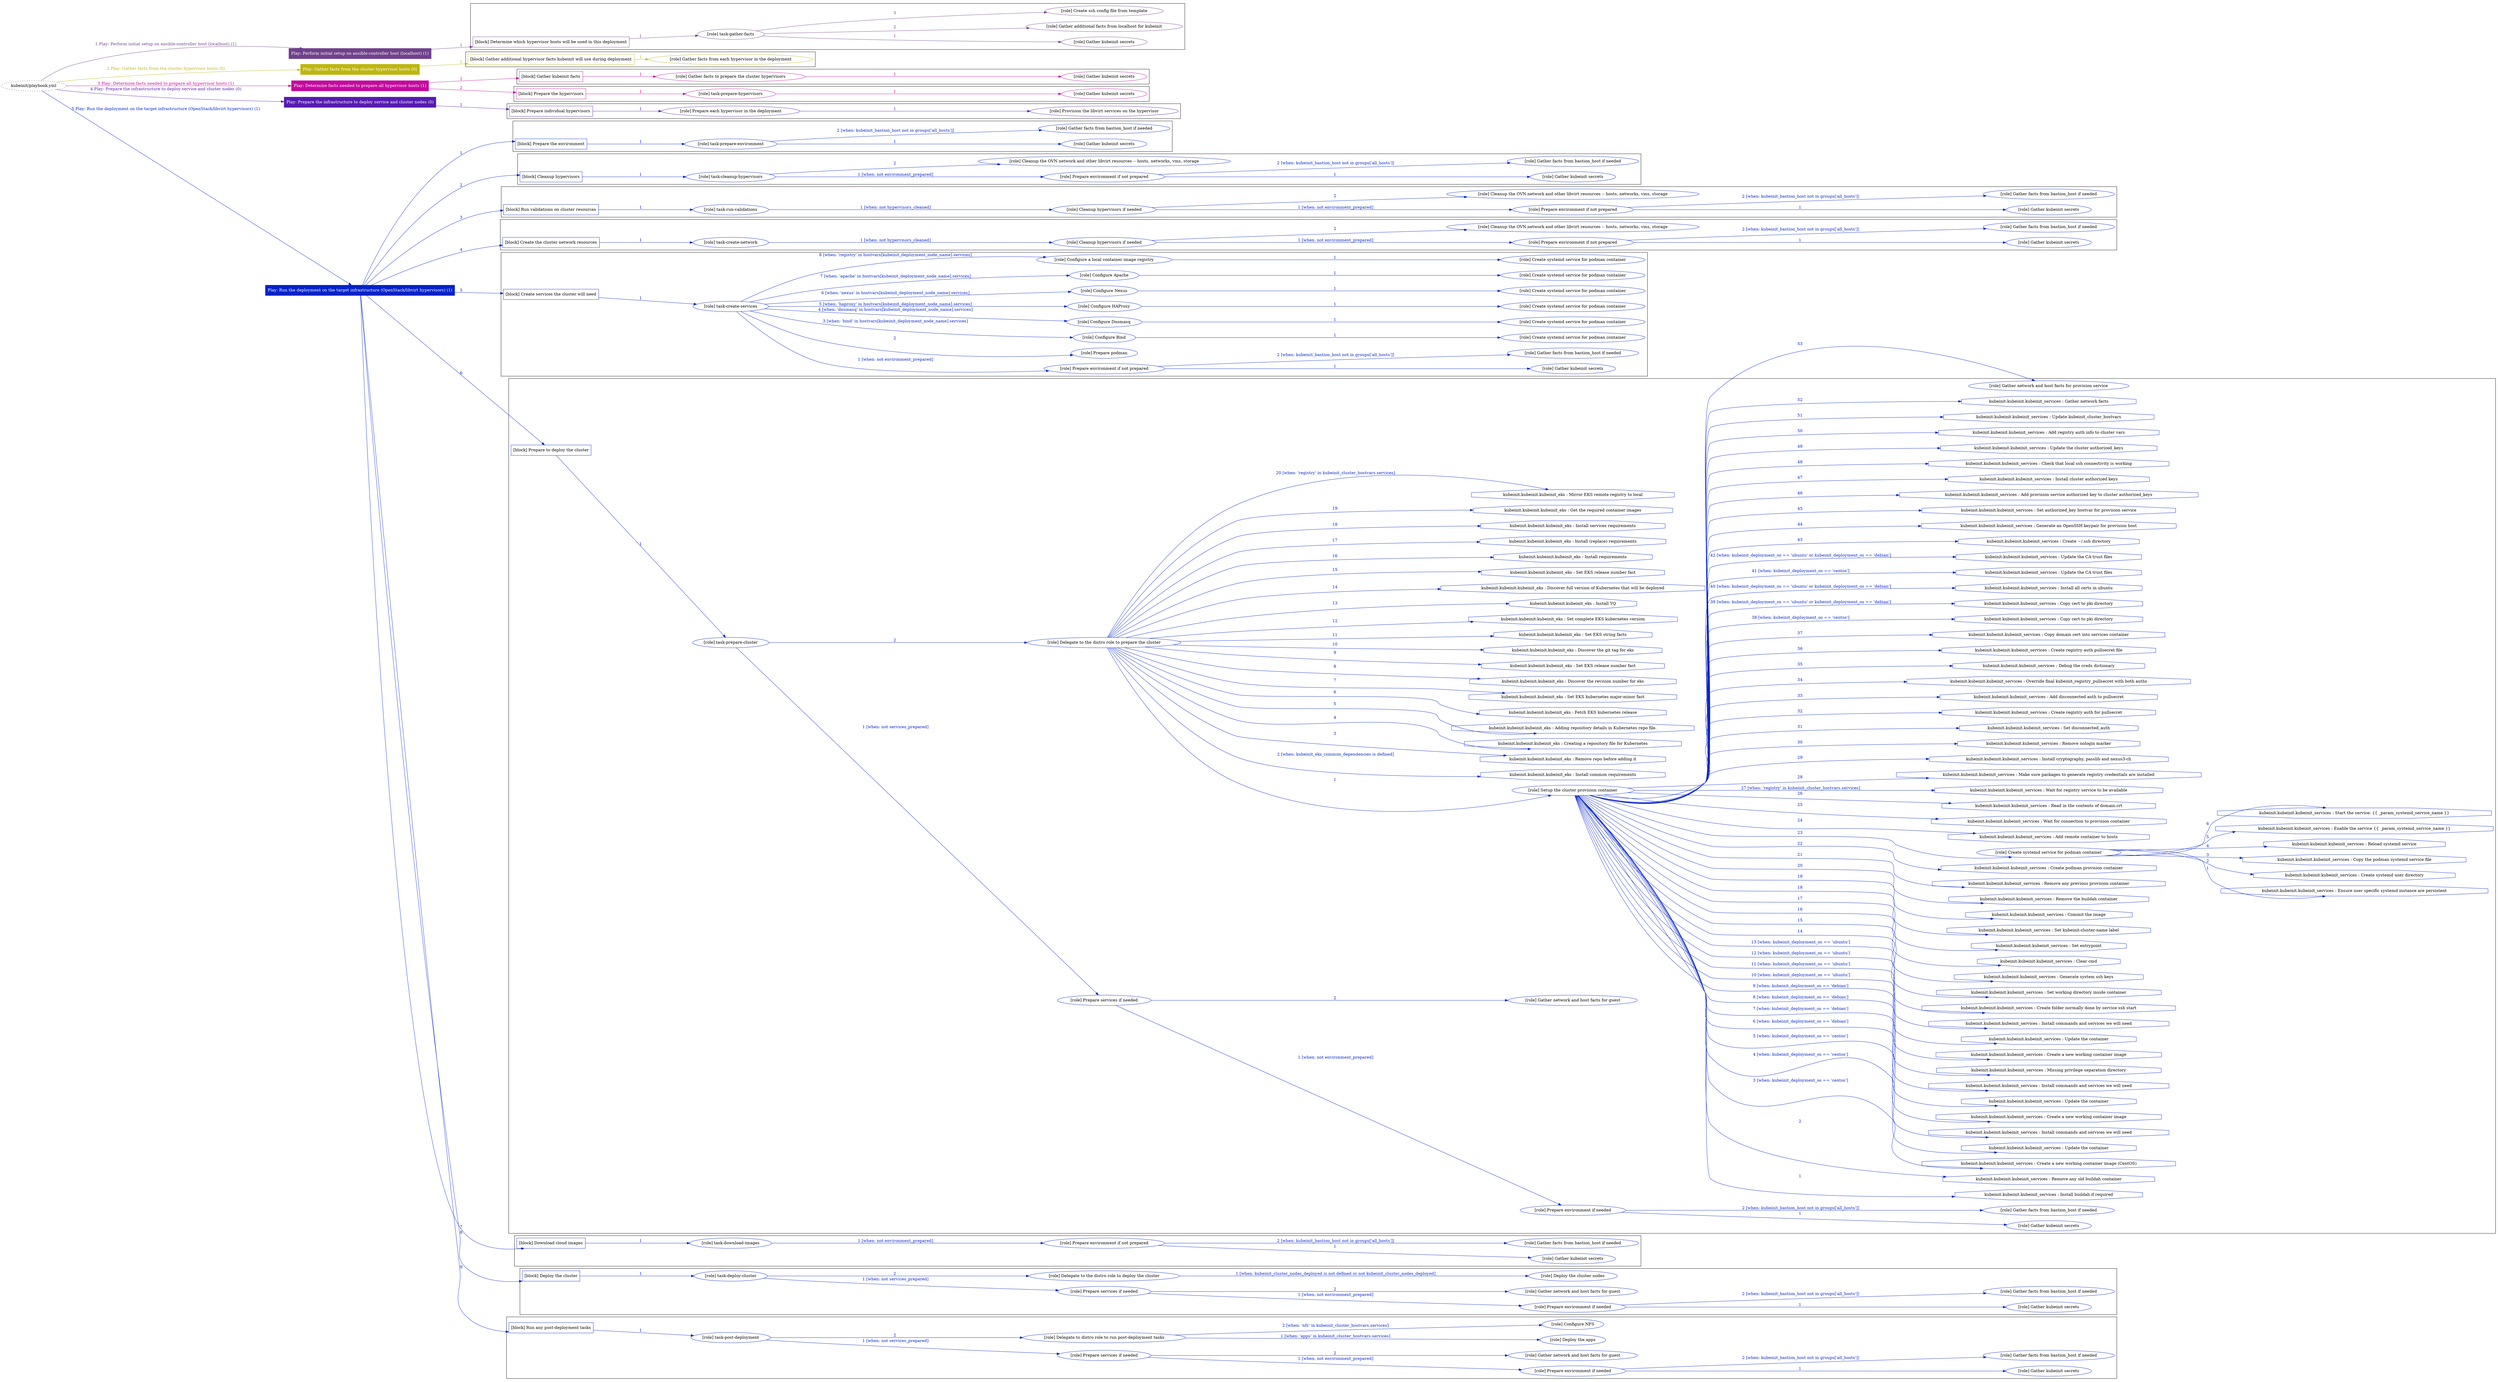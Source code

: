digraph {
	graph [concentrate=true ordering=in rankdir=LR ratio=fill]
	edge [esep=5 sep=10]
	"kubeinit/playbook.yml" [URL="/home/runner/work/kubeinit/kubeinit/kubeinit/playbook.yml" id=playbook_48b8a196 style=dotted]
	"kubeinit/playbook.yml" -> play_2b277098 [label="1 Play: Perform initial setup on ansible-controller host (localhost) (1)" color="#70418b" fontcolor="#70418b" id=edge_play_2b277098 labeltooltip="1 Play: Perform initial setup on ansible-controller host (localhost) (1)" tooltip="1 Play: Perform initial setup on ansible-controller host (localhost) (1)"]
	subgraph "Play: Perform initial setup on ansible-controller host (localhost) (1)" {
		play_2b277098 [label="Play: Perform initial setup on ansible-controller host (localhost) (1)" URL="/home/runner/work/kubeinit/kubeinit/kubeinit/playbook.yml" color="#70418b" fontcolor="#ffffff" id=play_2b277098 shape=box style=filled tooltip=localhost]
		play_2b277098 -> block_e79df87e [label=1 color="#70418b" fontcolor="#70418b" id=edge_block_e79df87e labeltooltip=1 tooltip=1]
		subgraph cluster_block_e79df87e {
			block_e79df87e [label="[block] Determine which hypervisor hosts will be used in this deployment" URL="/home/runner/work/kubeinit/kubeinit/kubeinit/playbook.yml" color="#70418b" id=block_e79df87e labeltooltip="Determine which hypervisor hosts will be used in this deployment" shape=box tooltip="Determine which hypervisor hosts will be used in this deployment"]
			block_e79df87e -> role_e71a3c42 [label="1 " color="#70418b" fontcolor="#70418b" id=edge_role_e71a3c42 labeltooltip="1 " tooltip="1 "]
			subgraph "task-gather-facts" {
				role_e71a3c42 [label="[role] task-gather-facts" URL="/home/runner/work/kubeinit/kubeinit/kubeinit/playbook.yml" color="#70418b" id=role_e71a3c42 tooltip="task-gather-facts"]
				role_e71a3c42 -> role_3b2e8445 [label="1 " color="#70418b" fontcolor="#70418b" id=edge_role_3b2e8445 labeltooltip="1 " tooltip="1 "]
				subgraph "Gather kubeinit secrets" {
					role_3b2e8445 [label="[role] Gather kubeinit secrets" URL="/home/runner/.ansible/collections/ansible_collections/kubeinit/kubeinit/roles/kubeinit_prepare/tasks/build_hypervisors_group.yml" color="#70418b" id=role_3b2e8445 tooltip="Gather kubeinit secrets"]
				}
				role_e71a3c42 -> role_fc6aa61a [label="2 " color="#70418b" fontcolor="#70418b" id=edge_role_fc6aa61a labeltooltip="2 " tooltip="2 "]
				subgraph "Gather additional facts from localhost for kubeinit" {
					role_fc6aa61a [label="[role] Gather additional facts from localhost for kubeinit" URL="/home/runner/.ansible/collections/ansible_collections/kubeinit/kubeinit/roles/kubeinit_prepare/tasks/build_hypervisors_group.yml" color="#70418b" id=role_fc6aa61a tooltip="Gather additional facts from localhost for kubeinit"]
				}
				role_e71a3c42 -> role_ca6b557d [label="3 " color="#70418b" fontcolor="#70418b" id=edge_role_ca6b557d labeltooltip="3 " tooltip="3 "]
				subgraph "Create ssh config file from template" {
					role_ca6b557d [label="[role] Create ssh config file from template" URL="/home/runner/.ansible/collections/ansible_collections/kubeinit/kubeinit/roles/kubeinit_prepare/tasks/build_hypervisors_group.yml" color="#70418b" id=role_ca6b557d tooltip="Create ssh config file from template"]
				}
			}
		}
	}
	"kubeinit/playbook.yml" -> play_7b151103 [label="2 Play: Gather facts from the cluster hypervisor hosts (0)" color="#beb60e" fontcolor="#beb60e" id=edge_play_7b151103 labeltooltip="2 Play: Gather facts from the cluster hypervisor hosts (0)" tooltip="2 Play: Gather facts from the cluster hypervisor hosts (0)"]
	subgraph "Play: Gather facts from the cluster hypervisor hosts (0)" {
		play_7b151103 [label="Play: Gather facts from the cluster hypervisor hosts (0)" URL="/home/runner/work/kubeinit/kubeinit/kubeinit/playbook.yml" color="#beb60e" fontcolor="#ffffff" id=play_7b151103 shape=box style=filled tooltip="Play: Gather facts from the cluster hypervisor hosts (0)"]
		play_7b151103 -> block_e3e8f21d [label=1 color="#beb60e" fontcolor="#beb60e" id=edge_block_e3e8f21d labeltooltip=1 tooltip=1]
		subgraph cluster_block_e3e8f21d {
			block_e3e8f21d [label="[block] Gather additional hypervisor facts kubeinit will use during deployment" URL="/home/runner/work/kubeinit/kubeinit/kubeinit/playbook.yml" color="#beb60e" id=block_e3e8f21d labeltooltip="Gather additional hypervisor facts kubeinit will use during deployment" shape=box tooltip="Gather additional hypervisor facts kubeinit will use during deployment"]
			block_e3e8f21d -> role_7a854601 [label="1 " color="#beb60e" fontcolor="#beb60e" id=edge_role_7a854601 labeltooltip="1 " tooltip="1 "]
			subgraph "Gather facts from each hypervisor in the deployment" {
				role_7a854601 [label="[role] Gather facts from each hypervisor in the deployment" URL="/home/runner/work/kubeinit/kubeinit/kubeinit/playbook.yml" color="#beb60e" id=role_7a854601 tooltip="Gather facts from each hypervisor in the deployment"]
			}
		}
	}
	"kubeinit/playbook.yml" -> play_1f9b3e49 [label="3 Play: Determine facts needed to prepare all hypervisor hosts (1)" color="#c20a9e" fontcolor="#c20a9e" id=edge_play_1f9b3e49 labeltooltip="3 Play: Determine facts needed to prepare all hypervisor hosts (1)" tooltip="3 Play: Determine facts needed to prepare all hypervisor hosts (1)"]
	subgraph "Play: Determine facts needed to prepare all hypervisor hosts (1)" {
		play_1f9b3e49 [label="Play: Determine facts needed to prepare all hypervisor hosts (1)" URL="/home/runner/work/kubeinit/kubeinit/kubeinit/playbook.yml" color="#c20a9e" fontcolor="#ffffff" id=play_1f9b3e49 shape=box style=filled tooltip=localhost]
		play_1f9b3e49 -> block_766603f0 [label=1 color="#c20a9e" fontcolor="#c20a9e" id=edge_block_766603f0 labeltooltip=1 tooltip=1]
		subgraph cluster_block_766603f0 {
			block_766603f0 [label="[block] Gather kubeinit facts" URL="/home/runner/work/kubeinit/kubeinit/kubeinit/playbook.yml" color="#c20a9e" id=block_766603f0 labeltooltip="Gather kubeinit facts" shape=box tooltip="Gather kubeinit facts"]
			block_766603f0 -> role_500a060a [label="1 " color="#c20a9e" fontcolor="#c20a9e" id=edge_role_500a060a labeltooltip="1 " tooltip="1 "]
			subgraph "Gather facts to prepare the cluster hypervisors" {
				role_500a060a [label="[role] Gather facts to prepare the cluster hypervisors" URL="/home/runner/work/kubeinit/kubeinit/kubeinit/playbook.yml" color="#c20a9e" id=role_500a060a tooltip="Gather facts to prepare the cluster hypervisors"]
				role_500a060a -> role_60da964f [label="1 " color="#c20a9e" fontcolor="#c20a9e" id=edge_role_60da964f labeltooltip="1 " tooltip="1 "]
				subgraph "Gather kubeinit secrets" {
					role_60da964f [label="[role] Gather kubeinit secrets" URL="/home/runner/.ansible/collections/ansible_collections/kubeinit/kubeinit/roles/kubeinit_prepare/tasks/gather_kubeinit_facts.yml" color="#c20a9e" id=role_60da964f tooltip="Gather kubeinit secrets"]
				}
			}
		}
		play_1f9b3e49 -> block_f862e7a0 [label=2 color="#c20a9e" fontcolor="#c20a9e" id=edge_block_f862e7a0 labeltooltip=2 tooltip=2]
		subgraph cluster_block_f862e7a0 {
			block_f862e7a0 [label="[block] Prepare the hypervisors" URL="/home/runner/work/kubeinit/kubeinit/kubeinit/playbook.yml" color="#c20a9e" id=block_f862e7a0 labeltooltip="Prepare the hypervisors" shape=box tooltip="Prepare the hypervisors"]
			block_f862e7a0 -> role_5f61aa53 [label="1 " color="#c20a9e" fontcolor="#c20a9e" id=edge_role_5f61aa53 labeltooltip="1 " tooltip="1 "]
			subgraph "task-prepare-hypervisors" {
				role_5f61aa53 [label="[role] task-prepare-hypervisors" URL="/home/runner/work/kubeinit/kubeinit/kubeinit/playbook.yml" color="#c20a9e" id=role_5f61aa53 tooltip="task-prepare-hypervisors"]
				role_5f61aa53 -> role_251b3c3a [label="1 " color="#c20a9e" fontcolor="#c20a9e" id=edge_role_251b3c3a labeltooltip="1 " tooltip="1 "]
				subgraph "Gather kubeinit secrets" {
					role_251b3c3a [label="[role] Gather kubeinit secrets" URL="/home/runner/.ansible/collections/ansible_collections/kubeinit/kubeinit/roles/kubeinit_prepare/tasks/gather_kubeinit_facts.yml" color="#c20a9e" id=role_251b3c3a tooltip="Gather kubeinit secrets"]
				}
			}
		}
	}
	"kubeinit/playbook.yml" -> play_ca1ea1f2 [label="4 Play: Prepare the infrastructure to deploy service and cluster nodes (0)" color="#561bb1" fontcolor="#561bb1" id=edge_play_ca1ea1f2 labeltooltip="4 Play: Prepare the infrastructure to deploy service and cluster nodes (0)" tooltip="4 Play: Prepare the infrastructure to deploy service and cluster nodes (0)"]
	subgraph "Play: Prepare the infrastructure to deploy service and cluster nodes (0)" {
		play_ca1ea1f2 [label="Play: Prepare the infrastructure to deploy service and cluster nodes (0)" URL="/home/runner/work/kubeinit/kubeinit/kubeinit/playbook.yml" color="#561bb1" fontcolor="#ffffff" id=play_ca1ea1f2 shape=box style=filled tooltip="Play: Prepare the infrastructure to deploy service and cluster nodes (0)"]
		play_ca1ea1f2 -> block_7ae804bc [label=1 color="#561bb1" fontcolor="#561bb1" id=edge_block_7ae804bc labeltooltip=1 tooltip=1]
		subgraph cluster_block_7ae804bc {
			block_7ae804bc [label="[block] Prepare individual hypervisors" URL="/home/runner/work/kubeinit/kubeinit/kubeinit/playbook.yml" color="#561bb1" id=block_7ae804bc labeltooltip="Prepare individual hypervisors" shape=box tooltip="Prepare individual hypervisors"]
			block_7ae804bc -> role_044a6cea [label="1 " color="#561bb1" fontcolor="#561bb1" id=edge_role_044a6cea labeltooltip="1 " tooltip="1 "]
			subgraph "Prepare each hypervisor in the deployment" {
				role_044a6cea [label="[role] Prepare each hypervisor in the deployment" URL="/home/runner/work/kubeinit/kubeinit/kubeinit/playbook.yml" color="#561bb1" id=role_044a6cea tooltip="Prepare each hypervisor in the deployment"]
				role_044a6cea -> role_dc38b2a8 [label="1 " color="#561bb1" fontcolor="#561bb1" id=edge_role_dc38b2a8 labeltooltip="1 " tooltip="1 "]
				subgraph "Provision the libvirt services on the hypervisor" {
					role_dc38b2a8 [label="[role] Provision the libvirt services on the hypervisor" URL="/home/runner/.ansible/collections/ansible_collections/kubeinit/kubeinit/roles/kubeinit_prepare/tasks/prepare_hypervisor.yml" color="#561bb1" id=role_dc38b2a8 tooltip="Provision the libvirt services on the hypervisor"]
				}
			}
		}
	}
	"kubeinit/playbook.yml" -> play_d111292c [label="5 Play: Run the deployment on the target infrastructure (OpenStack/libvirt hypervisors) (1)" color="#0422c8" fontcolor="#0422c8" id=edge_play_d111292c labeltooltip="5 Play: Run the deployment on the target infrastructure (OpenStack/libvirt hypervisors) (1)" tooltip="5 Play: Run the deployment on the target infrastructure (OpenStack/libvirt hypervisors) (1)"]
	subgraph "Play: Run the deployment on the target infrastructure (OpenStack/libvirt hypervisors) (1)" {
		play_d111292c [label="Play: Run the deployment on the target infrastructure (OpenStack/libvirt hypervisors) (1)" URL="/home/runner/work/kubeinit/kubeinit/kubeinit/playbook.yml" color="#0422c8" fontcolor="#ffffff" id=play_d111292c shape=box style=filled tooltip=localhost]
		play_d111292c -> block_31892cd5 [label=1 color="#0422c8" fontcolor="#0422c8" id=edge_block_31892cd5 labeltooltip=1 tooltip=1]
		subgraph cluster_block_31892cd5 {
			block_31892cd5 [label="[block] Prepare the environment" URL="/home/runner/work/kubeinit/kubeinit/kubeinit/playbook.yml" color="#0422c8" id=block_31892cd5 labeltooltip="Prepare the environment" shape=box tooltip="Prepare the environment"]
			block_31892cd5 -> role_55d02d83 [label="1 " color="#0422c8" fontcolor="#0422c8" id=edge_role_55d02d83 labeltooltip="1 " tooltip="1 "]
			subgraph "task-prepare-environment" {
				role_55d02d83 [label="[role] task-prepare-environment" URL="/home/runner/work/kubeinit/kubeinit/kubeinit/playbook.yml" color="#0422c8" id=role_55d02d83 tooltip="task-prepare-environment"]
				role_55d02d83 -> role_53dd8ffc [label="1 " color="#0422c8" fontcolor="#0422c8" id=edge_role_53dd8ffc labeltooltip="1 " tooltip="1 "]
				subgraph "Gather kubeinit secrets" {
					role_53dd8ffc [label="[role] Gather kubeinit secrets" URL="/home/runner/.ansible/collections/ansible_collections/kubeinit/kubeinit/roles/kubeinit_prepare/tasks/gather_kubeinit_facts.yml" color="#0422c8" id=role_53dd8ffc tooltip="Gather kubeinit secrets"]
				}
				role_55d02d83 -> role_73da7778 [label="2 [when: kubeinit_bastion_host not in groups['all_hosts']]" color="#0422c8" fontcolor="#0422c8" id=edge_role_73da7778 labeltooltip="2 [when: kubeinit_bastion_host not in groups['all_hosts']]" tooltip="2 [when: kubeinit_bastion_host not in groups['all_hosts']]"]
				subgraph "Gather facts from bastion_host if needed" {
					role_73da7778 [label="[role] Gather facts from bastion_host if needed" URL="/home/runner/.ansible/collections/ansible_collections/kubeinit/kubeinit/roles/kubeinit_prepare/tasks/main.yml" color="#0422c8" id=role_73da7778 tooltip="Gather facts from bastion_host if needed"]
				}
			}
		}
		play_d111292c -> block_8613bdd2 [label=2 color="#0422c8" fontcolor="#0422c8" id=edge_block_8613bdd2 labeltooltip=2 tooltip=2]
		subgraph cluster_block_8613bdd2 {
			block_8613bdd2 [label="[block] Cleanup hypervisors" URL="/home/runner/work/kubeinit/kubeinit/kubeinit/playbook.yml" color="#0422c8" id=block_8613bdd2 labeltooltip="Cleanup hypervisors" shape=box tooltip="Cleanup hypervisors"]
			block_8613bdd2 -> role_da8d6e9e [label="1 " color="#0422c8" fontcolor="#0422c8" id=edge_role_da8d6e9e labeltooltip="1 " tooltip="1 "]
			subgraph "task-cleanup-hypervisors" {
				role_da8d6e9e [label="[role] task-cleanup-hypervisors" URL="/home/runner/work/kubeinit/kubeinit/kubeinit/playbook.yml" color="#0422c8" id=role_da8d6e9e tooltip="task-cleanup-hypervisors"]
				role_da8d6e9e -> role_83625414 [label="1 [when: not environment_prepared]" color="#0422c8" fontcolor="#0422c8" id=edge_role_83625414 labeltooltip="1 [when: not environment_prepared]" tooltip="1 [when: not environment_prepared]"]
				subgraph "Prepare environment if not prepared" {
					role_83625414 [label="[role] Prepare environment if not prepared" URL="/home/runner/.ansible/collections/ansible_collections/kubeinit/kubeinit/roles/kubeinit_libvirt/tasks/cleanup_hypervisors.yml" color="#0422c8" id=role_83625414 tooltip="Prepare environment if not prepared"]
					role_83625414 -> role_3c43e93b [label="1 " color="#0422c8" fontcolor="#0422c8" id=edge_role_3c43e93b labeltooltip="1 " tooltip="1 "]
					subgraph "Gather kubeinit secrets" {
						role_3c43e93b [label="[role] Gather kubeinit secrets" URL="/home/runner/.ansible/collections/ansible_collections/kubeinit/kubeinit/roles/kubeinit_prepare/tasks/gather_kubeinit_facts.yml" color="#0422c8" id=role_3c43e93b tooltip="Gather kubeinit secrets"]
					}
					role_83625414 -> role_05c7a562 [label="2 [when: kubeinit_bastion_host not in groups['all_hosts']]" color="#0422c8" fontcolor="#0422c8" id=edge_role_05c7a562 labeltooltip="2 [when: kubeinit_bastion_host not in groups['all_hosts']]" tooltip="2 [when: kubeinit_bastion_host not in groups['all_hosts']]"]
					subgraph "Gather facts from bastion_host if needed" {
						role_05c7a562 [label="[role] Gather facts from bastion_host if needed" URL="/home/runner/.ansible/collections/ansible_collections/kubeinit/kubeinit/roles/kubeinit_prepare/tasks/main.yml" color="#0422c8" id=role_05c7a562 tooltip="Gather facts from bastion_host if needed"]
					}
				}
				role_da8d6e9e -> role_bc084f79 [label="2 " color="#0422c8" fontcolor="#0422c8" id=edge_role_bc084f79 labeltooltip="2 " tooltip="2 "]
				subgraph "Cleanup the OVN network and other libvirt resources -- hosts, networks, vms, storage" {
					role_bc084f79 [label="[role] Cleanup the OVN network and other libvirt resources -- hosts, networks, vms, storage" URL="/home/runner/.ansible/collections/ansible_collections/kubeinit/kubeinit/roles/kubeinit_libvirt/tasks/cleanup_hypervisors.yml" color="#0422c8" id=role_bc084f79 tooltip="Cleanup the OVN network and other libvirt resources -- hosts, networks, vms, storage"]
				}
			}
		}
		play_d111292c -> block_9214341e [label=3 color="#0422c8" fontcolor="#0422c8" id=edge_block_9214341e labeltooltip=3 tooltip=3]
		subgraph cluster_block_9214341e {
			block_9214341e [label="[block] Run validations on cluster resources" URL="/home/runner/work/kubeinit/kubeinit/kubeinit/playbook.yml" color="#0422c8" id=block_9214341e labeltooltip="Run validations on cluster resources" shape=box tooltip="Run validations on cluster resources"]
			block_9214341e -> role_e0000c5d [label="1 " color="#0422c8" fontcolor="#0422c8" id=edge_role_e0000c5d labeltooltip="1 " tooltip="1 "]
			subgraph "task-run-validations" {
				role_e0000c5d [label="[role] task-run-validations" URL="/home/runner/work/kubeinit/kubeinit/kubeinit/playbook.yml" color="#0422c8" id=role_e0000c5d tooltip="task-run-validations"]
				role_e0000c5d -> role_3ed5e50a [label="1 [when: not hypervisors_cleaned]" color="#0422c8" fontcolor="#0422c8" id=edge_role_3ed5e50a labeltooltip="1 [when: not hypervisors_cleaned]" tooltip="1 [when: not hypervisors_cleaned]"]
				subgraph "Cleanup hypervisors if needed" {
					role_3ed5e50a [label="[role] Cleanup hypervisors if needed" URL="/home/runner/.ansible/collections/ansible_collections/kubeinit/kubeinit/roles/kubeinit_validations/tasks/main.yml" color="#0422c8" id=role_3ed5e50a tooltip="Cleanup hypervisors if needed"]
					role_3ed5e50a -> role_097970c9 [label="1 [when: not environment_prepared]" color="#0422c8" fontcolor="#0422c8" id=edge_role_097970c9 labeltooltip="1 [when: not environment_prepared]" tooltip="1 [when: not environment_prepared]"]
					subgraph "Prepare environment if not prepared" {
						role_097970c9 [label="[role] Prepare environment if not prepared" URL="/home/runner/.ansible/collections/ansible_collections/kubeinit/kubeinit/roles/kubeinit_libvirt/tasks/cleanup_hypervisors.yml" color="#0422c8" id=role_097970c9 tooltip="Prepare environment if not prepared"]
						role_097970c9 -> role_cab4d553 [label="1 " color="#0422c8" fontcolor="#0422c8" id=edge_role_cab4d553 labeltooltip="1 " tooltip="1 "]
						subgraph "Gather kubeinit secrets" {
							role_cab4d553 [label="[role] Gather kubeinit secrets" URL="/home/runner/.ansible/collections/ansible_collections/kubeinit/kubeinit/roles/kubeinit_prepare/tasks/gather_kubeinit_facts.yml" color="#0422c8" id=role_cab4d553 tooltip="Gather kubeinit secrets"]
						}
						role_097970c9 -> role_bc5e3b6e [label="2 [when: kubeinit_bastion_host not in groups['all_hosts']]" color="#0422c8" fontcolor="#0422c8" id=edge_role_bc5e3b6e labeltooltip="2 [when: kubeinit_bastion_host not in groups['all_hosts']]" tooltip="2 [when: kubeinit_bastion_host not in groups['all_hosts']]"]
						subgraph "Gather facts from bastion_host if needed" {
							role_bc5e3b6e [label="[role] Gather facts from bastion_host if needed" URL="/home/runner/.ansible/collections/ansible_collections/kubeinit/kubeinit/roles/kubeinit_prepare/tasks/main.yml" color="#0422c8" id=role_bc5e3b6e tooltip="Gather facts from bastion_host if needed"]
						}
					}
					role_3ed5e50a -> role_d4ec7a7f [label="2 " color="#0422c8" fontcolor="#0422c8" id=edge_role_d4ec7a7f labeltooltip="2 " tooltip="2 "]
					subgraph "Cleanup the OVN network and other libvirt resources -- hosts, networks, vms, storage" {
						role_d4ec7a7f [label="[role] Cleanup the OVN network and other libvirt resources -- hosts, networks, vms, storage" URL="/home/runner/.ansible/collections/ansible_collections/kubeinit/kubeinit/roles/kubeinit_libvirt/tasks/cleanup_hypervisors.yml" color="#0422c8" id=role_d4ec7a7f tooltip="Cleanup the OVN network and other libvirt resources -- hosts, networks, vms, storage"]
					}
				}
			}
		}
		play_d111292c -> block_fd1b76dc [label=4 color="#0422c8" fontcolor="#0422c8" id=edge_block_fd1b76dc labeltooltip=4 tooltip=4]
		subgraph cluster_block_fd1b76dc {
			block_fd1b76dc [label="[block] Create the cluster network resources" URL="/home/runner/work/kubeinit/kubeinit/kubeinit/playbook.yml" color="#0422c8" id=block_fd1b76dc labeltooltip="Create the cluster network resources" shape=box tooltip="Create the cluster network resources"]
			block_fd1b76dc -> role_ef0f8aea [label="1 " color="#0422c8" fontcolor="#0422c8" id=edge_role_ef0f8aea labeltooltip="1 " tooltip="1 "]
			subgraph "task-create-network" {
				role_ef0f8aea [label="[role] task-create-network" URL="/home/runner/work/kubeinit/kubeinit/kubeinit/playbook.yml" color="#0422c8" id=role_ef0f8aea tooltip="task-create-network"]
				role_ef0f8aea -> role_0f443117 [label="1 [when: not hypervisors_cleaned]" color="#0422c8" fontcolor="#0422c8" id=edge_role_0f443117 labeltooltip="1 [when: not hypervisors_cleaned]" tooltip="1 [when: not hypervisors_cleaned]"]
				subgraph "Cleanup hypervisors if needed" {
					role_0f443117 [label="[role] Cleanup hypervisors if needed" URL="/home/runner/.ansible/collections/ansible_collections/kubeinit/kubeinit/roles/kubeinit_libvirt/tasks/create_network.yml" color="#0422c8" id=role_0f443117 tooltip="Cleanup hypervisors if needed"]
					role_0f443117 -> role_12d35b97 [label="1 [when: not environment_prepared]" color="#0422c8" fontcolor="#0422c8" id=edge_role_12d35b97 labeltooltip="1 [when: not environment_prepared]" tooltip="1 [when: not environment_prepared]"]
					subgraph "Prepare environment if not prepared" {
						role_12d35b97 [label="[role] Prepare environment if not prepared" URL="/home/runner/.ansible/collections/ansible_collections/kubeinit/kubeinit/roles/kubeinit_libvirt/tasks/cleanup_hypervisors.yml" color="#0422c8" id=role_12d35b97 tooltip="Prepare environment if not prepared"]
						role_12d35b97 -> role_e29cc6ce [label="1 " color="#0422c8" fontcolor="#0422c8" id=edge_role_e29cc6ce labeltooltip="1 " tooltip="1 "]
						subgraph "Gather kubeinit secrets" {
							role_e29cc6ce [label="[role] Gather kubeinit secrets" URL="/home/runner/.ansible/collections/ansible_collections/kubeinit/kubeinit/roles/kubeinit_prepare/tasks/gather_kubeinit_facts.yml" color="#0422c8" id=role_e29cc6ce tooltip="Gather kubeinit secrets"]
						}
						role_12d35b97 -> role_764910fb [label="2 [when: kubeinit_bastion_host not in groups['all_hosts']]" color="#0422c8" fontcolor="#0422c8" id=edge_role_764910fb labeltooltip="2 [when: kubeinit_bastion_host not in groups['all_hosts']]" tooltip="2 [when: kubeinit_bastion_host not in groups['all_hosts']]"]
						subgraph "Gather facts from bastion_host if needed" {
							role_764910fb [label="[role] Gather facts from bastion_host if needed" URL="/home/runner/.ansible/collections/ansible_collections/kubeinit/kubeinit/roles/kubeinit_prepare/tasks/main.yml" color="#0422c8" id=role_764910fb tooltip="Gather facts from bastion_host if needed"]
						}
					}
					role_0f443117 -> role_6529f791 [label="2 " color="#0422c8" fontcolor="#0422c8" id=edge_role_6529f791 labeltooltip="2 " tooltip="2 "]
					subgraph "Cleanup the OVN network and other libvirt resources -- hosts, networks, vms, storage" {
						role_6529f791 [label="[role] Cleanup the OVN network and other libvirt resources -- hosts, networks, vms, storage" URL="/home/runner/.ansible/collections/ansible_collections/kubeinit/kubeinit/roles/kubeinit_libvirt/tasks/cleanup_hypervisors.yml" color="#0422c8" id=role_6529f791 tooltip="Cleanup the OVN network and other libvirt resources -- hosts, networks, vms, storage"]
					}
				}
			}
		}
		play_d111292c -> block_0543f34c [label=5 color="#0422c8" fontcolor="#0422c8" id=edge_block_0543f34c labeltooltip=5 tooltip=5]
		subgraph cluster_block_0543f34c {
			block_0543f34c [label="[block] Create services the cluster will need" URL="/home/runner/work/kubeinit/kubeinit/kubeinit/playbook.yml" color="#0422c8" id=block_0543f34c labeltooltip="Create services the cluster will need" shape=box tooltip="Create services the cluster will need"]
			block_0543f34c -> role_376f2cb8 [label="1 " color="#0422c8" fontcolor="#0422c8" id=edge_role_376f2cb8 labeltooltip="1 " tooltip="1 "]
			subgraph "task-create-services" {
				role_376f2cb8 [label="[role] task-create-services" URL="/home/runner/work/kubeinit/kubeinit/kubeinit/playbook.yml" color="#0422c8" id=role_376f2cb8 tooltip="task-create-services"]
				role_376f2cb8 -> role_3de20a21 [label="1 [when: not environment_prepared]" color="#0422c8" fontcolor="#0422c8" id=edge_role_3de20a21 labeltooltip="1 [when: not environment_prepared]" tooltip="1 [when: not environment_prepared]"]
				subgraph "Prepare environment if not prepared" {
					role_3de20a21 [label="[role] Prepare environment if not prepared" URL="/home/runner/.ansible/collections/ansible_collections/kubeinit/kubeinit/roles/kubeinit_services/tasks/main.yml" color="#0422c8" id=role_3de20a21 tooltip="Prepare environment if not prepared"]
					role_3de20a21 -> role_ab3038d4 [label="1 " color="#0422c8" fontcolor="#0422c8" id=edge_role_ab3038d4 labeltooltip="1 " tooltip="1 "]
					subgraph "Gather kubeinit secrets" {
						role_ab3038d4 [label="[role] Gather kubeinit secrets" URL="/home/runner/.ansible/collections/ansible_collections/kubeinit/kubeinit/roles/kubeinit_prepare/tasks/gather_kubeinit_facts.yml" color="#0422c8" id=role_ab3038d4 tooltip="Gather kubeinit secrets"]
					}
					role_3de20a21 -> role_bdd6d83f [label="2 [when: kubeinit_bastion_host not in groups['all_hosts']]" color="#0422c8" fontcolor="#0422c8" id=edge_role_bdd6d83f labeltooltip="2 [when: kubeinit_bastion_host not in groups['all_hosts']]" tooltip="2 [when: kubeinit_bastion_host not in groups['all_hosts']]"]
					subgraph "Gather facts from bastion_host if needed" {
						role_bdd6d83f [label="[role] Gather facts from bastion_host if needed" URL="/home/runner/.ansible/collections/ansible_collections/kubeinit/kubeinit/roles/kubeinit_prepare/tasks/main.yml" color="#0422c8" id=role_bdd6d83f tooltip="Gather facts from bastion_host if needed"]
					}
				}
				role_376f2cb8 -> role_fa8c1c0b [label="2 " color="#0422c8" fontcolor="#0422c8" id=edge_role_fa8c1c0b labeltooltip="2 " tooltip="2 "]
				subgraph "Prepare podman" {
					role_fa8c1c0b [label="[role] Prepare podman" URL="/home/runner/.ansible/collections/ansible_collections/kubeinit/kubeinit/roles/kubeinit_services/tasks/00_create_service_pod.yml" color="#0422c8" id=role_fa8c1c0b tooltip="Prepare podman"]
				}
				role_376f2cb8 -> role_38bd6257 [label="3 [when: 'bind' in hostvars[kubeinit_deployment_node_name].services]" color="#0422c8" fontcolor="#0422c8" id=edge_role_38bd6257 labeltooltip="3 [when: 'bind' in hostvars[kubeinit_deployment_node_name].services]" tooltip="3 [when: 'bind' in hostvars[kubeinit_deployment_node_name].services]"]
				subgraph "Configure Bind" {
					role_38bd6257 [label="[role] Configure Bind" URL="/home/runner/.ansible/collections/ansible_collections/kubeinit/kubeinit/roles/kubeinit_services/tasks/start_services_containers.yml" color="#0422c8" id=role_38bd6257 tooltip="Configure Bind"]
					role_38bd6257 -> role_2ac11eb8 [label="1 " color="#0422c8" fontcolor="#0422c8" id=edge_role_2ac11eb8 labeltooltip="1 " tooltip="1 "]
					subgraph "Create systemd service for podman container" {
						role_2ac11eb8 [label="[role] Create systemd service for podman container" URL="/home/runner/.ansible/collections/ansible_collections/kubeinit/kubeinit/roles/kubeinit_bind/tasks/main.yml" color="#0422c8" id=role_2ac11eb8 tooltip="Create systemd service for podman container"]
					}
				}
				role_376f2cb8 -> role_43b73909 [label="4 [when: 'dnsmasq' in hostvars[kubeinit_deployment_node_name].services]" color="#0422c8" fontcolor="#0422c8" id=edge_role_43b73909 labeltooltip="4 [when: 'dnsmasq' in hostvars[kubeinit_deployment_node_name].services]" tooltip="4 [when: 'dnsmasq' in hostvars[kubeinit_deployment_node_name].services]"]
				subgraph "Configure Dnsmasq" {
					role_43b73909 [label="[role] Configure Dnsmasq" URL="/home/runner/.ansible/collections/ansible_collections/kubeinit/kubeinit/roles/kubeinit_services/tasks/start_services_containers.yml" color="#0422c8" id=role_43b73909 tooltip="Configure Dnsmasq"]
					role_43b73909 -> role_ae6f430b [label="1 " color="#0422c8" fontcolor="#0422c8" id=edge_role_ae6f430b labeltooltip="1 " tooltip="1 "]
					subgraph "Create systemd service for podman container" {
						role_ae6f430b [label="[role] Create systemd service for podman container" URL="/home/runner/.ansible/collections/ansible_collections/kubeinit/kubeinit/roles/kubeinit_dnsmasq/tasks/main.yml" color="#0422c8" id=role_ae6f430b tooltip="Create systemd service for podman container"]
					}
				}
				role_376f2cb8 -> role_1ccc44cc [label="5 [when: 'haproxy' in hostvars[kubeinit_deployment_node_name].services]" color="#0422c8" fontcolor="#0422c8" id=edge_role_1ccc44cc labeltooltip="5 [when: 'haproxy' in hostvars[kubeinit_deployment_node_name].services]" tooltip="5 [when: 'haproxy' in hostvars[kubeinit_deployment_node_name].services]"]
				subgraph "Configure HAProxy" {
					role_1ccc44cc [label="[role] Configure HAProxy" URL="/home/runner/.ansible/collections/ansible_collections/kubeinit/kubeinit/roles/kubeinit_services/tasks/start_services_containers.yml" color="#0422c8" id=role_1ccc44cc tooltip="Configure HAProxy"]
					role_1ccc44cc -> role_40f9fc54 [label="1 " color="#0422c8" fontcolor="#0422c8" id=edge_role_40f9fc54 labeltooltip="1 " tooltip="1 "]
					subgraph "Create systemd service for podman container" {
						role_40f9fc54 [label="[role] Create systemd service for podman container" URL="/home/runner/.ansible/collections/ansible_collections/kubeinit/kubeinit/roles/kubeinit_haproxy/tasks/main.yml" color="#0422c8" id=role_40f9fc54 tooltip="Create systemd service for podman container"]
					}
				}
				role_376f2cb8 -> role_33b6161d [label="6 [when: 'nexus' in hostvars[kubeinit_deployment_node_name].services]" color="#0422c8" fontcolor="#0422c8" id=edge_role_33b6161d labeltooltip="6 [when: 'nexus' in hostvars[kubeinit_deployment_node_name].services]" tooltip="6 [when: 'nexus' in hostvars[kubeinit_deployment_node_name].services]"]
				subgraph "Configure Nexus" {
					role_33b6161d [label="[role] Configure Nexus" URL="/home/runner/.ansible/collections/ansible_collections/kubeinit/kubeinit/roles/kubeinit_services/tasks/start_services_containers.yml" color="#0422c8" id=role_33b6161d tooltip="Configure Nexus"]
					role_33b6161d -> role_a0b20acd [label="1 " color="#0422c8" fontcolor="#0422c8" id=edge_role_a0b20acd labeltooltip="1 " tooltip="1 "]
					subgraph "Create systemd service for podman container" {
						role_a0b20acd [label="[role] Create systemd service for podman container" URL="/home/runner/.ansible/collections/ansible_collections/kubeinit/kubeinit/roles/kubeinit_nexus/tasks/main.yml" color="#0422c8" id=role_a0b20acd tooltip="Create systemd service for podman container"]
					}
				}
				role_376f2cb8 -> role_c153d9fb [label="7 [when: 'apache' in hostvars[kubeinit_deployment_node_name].services]" color="#0422c8" fontcolor="#0422c8" id=edge_role_c153d9fb labeltooltip="7 [when: 'apache' in hostvars[kubeinit_deployment_node_name].services]" tooltip="7 [when: 'apache' in hostvars[kubeinit_deployment_node_name].services]"]
				subgraph "Configure Apache" {
					role_c153d9fb [label="[role] Configure Apache" URL="/home/runner/.ansible/collections/ansible_collections/kubeinit/kubeinit/roles/kubeinit_services/tasks/start_services_containers.yml" color="#0422c8" id=role_c153d9fb tooltip="Configure Apache"]
					role_c153d9fb -> role_580c05c9 [label="1 " color="#0422c8" fontcolor="#0422c8" id=edge_role_580c05c9 labeltooltip="1 " tooltip="1 "]
					subgraph "Create systemd service for podman container" {
						role_580c05c9 [label="[role] Create systemd service for podman container" URL="/home/runner/.ansible/collections/ansible_collections/kubeinit/kubeinit/roles/kubeinit_apache/tasks/main.yml" color="#0422c8" id=role_580c05c9 tooltip="Create systemd service for podman container"]
					}
				}
				role_376f2cb8 -> role_5df4d0a0 [label="8 [when: 'registry' in hostvars[kubeinit_deployment_node_name].services]" color="#0422c8" fontcolor="#0422c8" id=edge_role_5df4d0a0 labeltooltip="8 [when: 'registry' in hostvars[kubeinit_deployment_node_name].services]" tooltip="8 [when: 'registry' in hostvars[kubeinit_deployment_node_name].services]"]
				subgraph "Configure a local container image registry" {
					role_5df4d0a0 [label="[role] Configure a local container image registry" URL="/home/runner/.ansible/collections/ansible_collections/kubeinit/kubeinit/roles/kubeinit_services/tasks/start_services_containers.yml" color="#0422c8" id=role_5df4d0a0 tooltip="Configure a local container image registry"]
					role_5df4d0a0 -> role_ebe9a027 [label="1 " color="#0422c8" fontcolor="#0422c8" id=edge_role_ebe9a027 labeltooltip="1 " tooltip="1 "]
					subgraph "Create systemd service for podman container" {
						role_ebe9a027 [label="[role] Create systemd service for podman container" URL="/home/runner/.ansible/collections/ansible_collections/kubeinit/kubeinit/roles/kubeinit_registry/tasks/main.yml" color="#0422c8" id=role_ebe9a027 tooltip="Create systemd service for podman container"]
					}
				}
			}
		}
		play_d111292c -> block_587a30dc [label=6 color="#0422c8" fontcolor="#0422c8" id=edge_block_587a30dc labeltooltip=6 tooltip=6]
		subgraph cluster_block_587a30dc {
			block_587a30dc [label="[block] Prepare to deploy the cluster" URL="/home/runner/work/kubeinit/kubeinit/kubeinit/playbook.yml" color="#0422c8" id=block_587a30dc labeltooltip="Prepare to deploy the cluster" shape=box tooltip="Prepare to deploy the cluster"]
			block_587a30dc -> role_c4c455a8 [label="1 " color="#0422c8" fontcolor="#0422c8" id=edge_role_c4c455a8 labeltooltip="1 " tooltip="1 "]
			subgraph "task-prepare-cluster" {
				role_c4c455a8 [label="[role] task-prepare-cluster" URL="/home/runner/work/kubeinit/kubeinit/kubeinit/playbook.yml" color="#0422c8" id=role_c4c455a8 tooltip="task-prepare-cluster"]
				role_c4c455a8 -> role_8c15652e [label="1 [when: not services_prepared]" color="#0422c8" fontcolor="#0422c8" id=edge_role_8c15652e labeltooltip="1 [when: not services_prepared]" tooltip="1 [when: not services_prepared]"]
				subgraph "Prepare services if needed" {
					role_8c15652e [label="[role] Prepare services if needed" URL="/home/runner/.ansible/collections/ansible_collections/kubeinit/kubeinit/roles/kubeinit_prepare/tasks/prepare_cluster.yml" color="#0422c8" id=role_8c15652e tooltip="Prepare services if needed"]
					role_8c15652e -> role_c6a009eb [label="1 [when: not environment_prepared]" color="#0422c8" fontcolor="#0422c8" id=edge_role_c6a009eb labeltooltip="1 [when: not environment_prepared]" tooltip="1 [when: not environment_prepared]"]
					subgraph "Prepare environment if needed" {
						role_c6a009eb [label="[role] Prepare environment if needed" URL="/home/runner/.ansible/collections/ansible_collections/kubeinit/kubeinit/roles/kubeinit_services/tasks/prepare_services.yml" color="#0422c8" id=role_c6a009eb tooltip="Prepare environment if needed"]
						role_c6a009eb -> role_4c2d10ae [label="1 " color="#0422c8" fontcolor="#0422c8" id=edge_role_4c2d10ae labeltooltip="1 " tooltip="1 "]
						subgraph "Gather kubeinit secrets" {
							role_4c2d10ae [label="[role] Gather kubeinit secrets" URL="/home/runner/.ansible/collections/ansible_collections/kubeinit/kubeinit/roles/kubeinit_prepare/tasks/gather_kubeinit_facts.yml" color="#0422c8" id=role_4c2d10ae tooltip="Gather kubeinit secrets"]
						}
						role_c6a009eb -> role_cc24b438 [label="2 [when: kubeinit_bastion_host not in groups['all_hosts']]" color="#0422c8" fontcolor="#0422c8" id=edge_role_cc24b438 labeltooltip="2 [when: kubeinit_bastion_host not in groups['all_hosts']]" tooltip="2 [when: kubeinit_bastion_host not in groups['all_hosts']]"]
						subgraph "Gather facts from bastion_host if needed" {
							role_cc24b438 [label="[role] Gather facts from bastion_host if needed" URL="/home/runner/.ansible/collections/ansible_collections/kubeinit/kubeinit/roles/kubeinit_prepare/tasks/main.yml" color="#0422c8" id=role_cc24b438 tooltip="Gather facts from bastion_host if needed"]
						}
					}
					role_8c15652e -> role_6a90b161 [label="2 " color="#0422c8" fontcolor="#0422c8" id=edge_role_6a90b161 labeltooltip="2 " tooltip="2 "]
					subgraph "Gather network and host facts for guest" {
						role_6a90b161 [label="[role] Gather network and host facts for guest" URL="/home/runner/.ansible/collections/ansible_collections/kubeinit/kubeinit/roles/kubeinit_services/tasks/prepare_services.yml" color="#0422c8" id=role_6a90b161 tooltip="Gather network and host facts for guest"]
					}
				}
				role_c4c455a8 -> role_313cb1ff [label="2 " color="#0422c8" fontcolor="#0422c8" id=edge_role_313cb1ff labeltooltip="2 " tooltip="2 "]
				subgraph "Delegate to the distro role to prepare the cluster" {
					role_313cb1ff [label="[role] Delegate to the distro role to prepare the cluster" URL="/home/runner/.ansible/collections/ansible_collections/kubeinit/kubeinit/roles/kubeinit_prepare/tasks/prepare_cluster.yml" color="#0422c8" id=role_313cb1ff tooltip="Delegate to the distro role to prepare the cluster"]
					role_313cb1ff -> role_3d77d585 [label="1 " color="#0422c8" fontcolor="#0422c8" id=edge_role_3d77d585 labeltooltip="1 " tooltip="1 "]
					subgraph "Setup the cluster provision container" {
						role_3d77d585 [label="[role] Setup the cluster provision container" URL="/home/runner/.ansible/collections/ansible_collections/kubeinit/kubeinit/roles/kubeinit_eks/tasks/prepare_cluster.yml" color="#0422c8" id=role_3d77d585 tooltip="Setup the cluster provision container"]
						task_beb5c45f [label="kubeinit.kubeinit.kubeinit_services : Install buildah if required" URL="/home/runner/.ansible/collections/ansible_collections/kubeinit/kubeinit/roles/kubeinit_services/tasks/create_provision_container.yml" color="#0422c8" id=task_beb5c45f shape=octagon tooltip="kubeinit.kubeinit.kubeinit_services : Install buildah if required"]
						role_3d77d585 -> task_beb5c45f [label="1 " color="#0422c8" fontcolor="#0422c8" id=edge_task_beb5c45f labeltooltip="1 " tooltip="1 "]
						task_d2498d88 [label="kubeinit.kubeinit.kubeinit_services : Remove any old buildah container" URL="/home/runner/.ansible/collections/ansible_collections/kubeinit/kubeinit/roles/kubeinit_services/tasks/create_provision_container.yml" color="#0422c8" id=task_d2498d88 shape=octagon tooltip="kubeinit.kubeinit.kubeinit_services : Remove any old buildah container"]
						role_3d77d585 -> task_d2498d88 [label="2 " color="#0422c8" fontcolor="#0422c8" id=edge_task_d2498d88 labeltooltip="2 " tooltip="2 "]
						task_51a83393 [label="kubeinit.kubeinit.kubeinit_services : Create a new working container image (CentOS)" URL="/home/runner/.ansible/collections/ansible_collections/kubeinit/kubeinit/roles/kubeinit_services/tasks/create_provision_container.yml" color="#0422c8" id=task_51a83393 shape=octagon tooltip="kubeinit.kubeinit.kubeinit_services : Create a new working container image (CentOS)"]
						role_3d77d585 -> task_51a83393 [label="3 [when: kubeinit_deployment_os == 'centos']" color="#0422c8" fontcolor="#0422c8" id=edge_task_51a83393 labeltooltip="3 [when: kubeinit_deployment_os == 'centos']" tooltip="3 [when: kubeinit_deployment_os == 'centos']"]
						task_7f90c38f [label="kubeinit.kubeinit.kubeinit_services : Update the container" URL="/home/runner/.ansible/collections/ansible_collections/kubeinit/kubeinit/roles/kubeinit_services/tasks/create_provision_container.yml" color="#0422c8" id=task_7f90c38f shape=octagon tooltip="kubeinit.kubeinit.kubeinit_services : Update the container"]
						role_3d77d585 -> task_7f90c38f [label="4 [when: kubeinit_deployment_os == 'centos']" color="#0422c8" fontcolor="#0422c8" id=edge_task_7f90c38f labeltooltip="4 [when: kubeinit_deployment_os == 'centos']" tooltip="4 [when: kubeinit_deployment_os == 'centos']"]
						task_b32c7489 [label="kubeinit.kubeinit.kubeinit_services : Install commands and services we will need" URL="/home/runner/.ansible/collections/ansible_collections/kubeinit/kubeinit/roles/kubeinit_services/tasks/create_provision_container.yml" color="#0422c8" id=task_b32c7489 shape=octagon tooltip="kubeinit.kubeinit.kubeinit_services : Install commands and services we will need"]
						role_3d77d585 -> task_b32c7489 [label="5 [when: kubeinit_deployment_os == 'centos']" color="#0422c8" fontcolor="#0422c8" id=edge_task_b32c7489 labeltooltip="5 [when: kubeinit_deployment_os == 'centos']" tooltip="5 [when: kubeinit_deployment_os == 'centos']"]
						task_c4750261 [label="kubeinit.kubeinit.kubeinit_services : Create a new working container image" URL="/home/runner/.ansible/collections/ansible_collections/kubeinit/kubeinit/roles/kubeinit_services/tasks/create_provision_container.yml" color="#0422c8" id=task_c4750261 shape=octagon tooltip="kubeinit.kubeinit.kubeinit_services : Create a new working container image"]
						role_3d77d585 -> task_c4750261 [label="6 [when: kubeinit_deployment_os == 'debian']" color="#0422c8" fontcolor="#0422c8" id=edge_task_c4750261 labeltooltip="6 [when: kubeinit_deployment_os == 'debian']" tooltip="6 [when: kubeinit_deployment_os == 'debian']"]
						task_fb143c8c [label="kubeinit.kubeinit.kubeinit_services : Update the container" URL="/home/runner/.ansible/collections/ansible_collections/kubeinit/kubeinit/roles/kubeinit_services/tasks/create_provision_container.yml" color="#0422c8" id=task_fb143c8c shape=octagon tooltip="kubeinit.kubeinit.kubeinit_services : Update the container"]
						role_3d77d585 -> task_fb143c8c [label="7 [when: kubeinit_deployment_os == 'debian']" color="#0422c8" fontcolor="#0422c8" id=edge_task_fb143c8c labeltooltip="7 [when: kubeinit_deployment_os == 'debian']" tooltip="7 [when: kubeinit_deployment_os == 'debian']"]
						task_e14a84d3 [label="kubeinit.kubeinit.kubeinit_services : Install commands and services we will need" URL="/home/runner/.ansible/collections/ansible_collections/kubeinit/kubeinit/roles/kubeinit_services/tasks/create_provision_container.yml" color="#0422c8" id=task_e14a84d3 shape=octagon tooltip="kubeinit.kubeinit.kubeinit_services : Install commands and services we will need"]
						role_3d77d585 -> task_e14a84d3 [label="8 [when: kubeinit_deployment_os == 'debian']" color="#0422c8" fontcolor="#0422c8" id=edge_task_e14a84d3 labeltooltip="8 [when: kubeinit_deployment_os == 'debian']" tooltip="8 [when: kubeinit_deployment_os == 'debian']"]
						task_69543a21 [label="kubeinit.kubeinit.kubeinit_services : Missing privilege separation directory" URL="/home/runner/.ansible/collections/ansible_collections/kubeinit/kubeinit/roles/kubeinit_services/tasks/create_provision_container.yml" color="#0422c8" id=task_69543a21 shape=octagon tooltip="kubeinit.kubeinit.kubeinit_services : Missing privilege separation directory"]
						role_3d77d585 -> task_69543a21 [label="9 [when: kubeinit_deployment_os == 'debian']" color="#0422c8" fontcolor="#0422c8" id=edge_task_69543a21 labeltooltip="9 [when: kubeinit_deployment_os == 'debian']" tooltip="9 [when: kubeinit_deployment_os == 'debian']"]
						task_60604fae [label="kubeinit.kubeinit.kubeinit_services : Create a new working container image" URL="/home/runner/.ansible/collections/ansible_collections/kubeinit/kubeinit/roles/kubeinit_services/tasks/create_provision_container.yml" color="#0422c8" id=task_60604fae shape=octagon tooltip="kubeinit.kubeinit.kubeinit_services : Create a new working container image"]
						role_3d77d585 -> task_60604fae [label="10 [when: kubeinit_deployment_os == 'ubuntu']" color="#0422c8" fontcolor="#0422c8" id=edge_task_60604fae labeltooltip="10 [when: kubeinit_deployment_os == 'ubuntu']" tooltip="10 [when: kubeinit_deployment_os == 'ubuntu']"]
						task_2ed5fd44 [label="kubeinit.kubeinit.kubeinit_services : Update the container" URL="/home/runner/.ansible/collections/ansible_collections/kubeinit/kubeinit/roles/kubeinit_services/tasks/create_provision_container.yml" color="#0422c8" id=task_2ed5fd44 shape=octagon tooltip="kubeinit.kubeinit.kubeinit_services : Update the container"]
						role_3d77d585 -> task_2ed5fd44 [label="11 [when: kubeinit_deployment_os == 'ubuntu']" color="#0422c8" fontcolor="#0422c8" id=edge_task_2ed5fd44 labeltooltip="11 [when: kubeinit_deployment_os == 'ubuntu']" tooltip="11 [when: kubeinit_deployment_os == 'ubuntu']"]
						task_293c9d35 [label="kubeinit.kubeinit.kubeinit_services : Install commands and services we will need" URL="/home/runner/.ansible/collections/ansible_collections/kubeinit/kubeinit/roles/kubeinit_services/tasks/create_provision_container.yml" color="#0422c8" id=task_293c9d35 shape=octagon tooltip="kubeinit.kubeinit.kubeinit_services : Install commands and services we will need"]
						role_3d77d585 -> task_293c9d35 [label="12 [when: kubeinit_deployment_os == 'ubuntu']" color="#0422c8" fontcolor="#0422c8" id=edge_task_293c9d35 labeltooltip="12 [when: kubeinit_deployment_os == 'ubuntu']" tooltip="12 [when: kubeinit_deployment_os == 'ubuntu']"]
						task_27c4e1a2 [label="kubeinit.kubeinit.kubeinit_services : Create folder normally done by service ssh start" URL="/home/runner/.ansible/collections/ansible_collections/kubeinit/kubeinit/roles/kubeinit_services/tasks/create_provision_container.yml" color="#0422c8" id=task_27c4e1a2 shape=octagon tooltip="kubeinit.kubeinit.kubeinit_services : Create folder normally done by service ssh start"]
						role_3d77d585 -> task_27c4e1a2 [label="13 [when: kubeinit_deployment_os == 'ubuntu']" color="#0422c8" fontcolor="#0422c8" id=edge_task_27c4e1a2 labeltooltip="13 [when: kubeinit_deployment_os == 'ubuntu']" tooltip="13 [when: kubeinit_deployment_os == 'ubuntu']"]
						task_dbb994da [label="kubeinit.kubeinit.kubeinit_services : Set working directory inside container" URL="/home/runner/.ansible/collections/ansible_collections/kubeinit/kubeinit/roles/kubeinit_services/tasks/create_provision_container.yml" color="#0422c8" id=task_dbb994da shape=octagon tooltip="kubeinit.kubeinit.kubeinit_services : Set working directory inside container"]
						role_3d77d585 -> task_dbb994da [label="14 " color="#0422c8" fontcolor="#0422c8" id=edge_task_dbb994da labeltooltip="14 " tooltip="14 "]
						task_2f9c7bff [label="kubeinit.kubeinit.kubeinit_services : Generate system ssh keys" URL="/home/runner/.ansible/collections/ansible_collections/kubeinit/kubeinit/roles/kubeinit_services/tasks/create_provision_container.yml" color="#0422c8" id=task_2f9c7bff shape=octagon tooltip="kubeinit.kubeinit.kubeinit_services : Generate system ssh keys"]
						role_3d77d585 -> task_2f9c7bff [label="15 " color="#0422c8" fontcolor="#0422c8" id=edge_task_2f9c7bff labeltooltip="15 " tooltip="15 "]
						task_7766a593 [label="kubeinit.kubeinit.kubeinit_services : Clear cmd" URL="/home/runner/.ansible/collections/ansible_collections/kubeinit/kubeinit/roles/kubeinit_services/tasks/create_provision_container.yml" color="#0422c8" id=task_7766a593 shape=octagon tooltip="kubeinit.kubeinit.kubeinit_services : Clear cmd"]
						role_3d77d585 -> task_7766a593 [label="16 " color="#0422c8" fontcolor="#0422c8" id=edge_task_7766a593 labeltooltip="16 " tooltip="16 "]
						task_94f86c70 [label="kubeinit.kubeinit.kubeinit_services : Set entrypoint" URL="/home/runner/.ansible/collections/ansible_collections/kubeinit/kubeinit/roles/kubeinit_services/tasks/create_provision_container.yml" color="#0422c8" id=task_94f86c70 shape=octagon tooltip="kubeinit.kubeinit.kubeinit_services : Set entrypoint"]
						role_3d77d585 -> task_94f86c70 [label="17 " color="#0422c8" fontcolor="#0422c8" id=edge_task_94f86c70 labeltooltip="17 " tooltip="17 "]
						task_88cec004 [label="kubeinit.kubeinit.kubeinit_services : Set kubeinit-cluster-name label" URL="/home/runner/.ansible/collections/ansible_collections/kubeinit/kubeinit/roles/kubeinit_services/tasks/create_provision_container.yml" color="#0422c8" id=task_88cec004 shape=octagon tooltip="kubeinit.kubeinit.kubeinit_services : Set kubeinit-cluster-name label"]
						role_3d77d585 -> task_88cec004 [label="18 " color="#0422c8" fontcolor="#0422c8" id=edge_task_88cec004 labeltooltip="18 " tooltip="18 "]
						task_c365bf3c [label="kubeinit.kubeinit.kubeinit_services : Commit the image" URL="/home/runner/.ansible/collections/ansible_collections/kubeinit/kubeinit/roles/kubeinit_services/tasks/create_provision_container.yml" color="#0422c8" id=task_c365bf3c shape=octagon tooltip="kubeinit.kubeinit.kubeinit_services : Commit the image"]
						role_3d77d585 -> task_c365bf3c [label="19 " color="#0422c8" fontcolor="#0422c8" id=edge_task_c365bf3c labeltooltip="19 " tooltip="19 "]
						task_555c6a0b [label="kubeinit.kubeinit.kubeinit_services : Remove the buildah container" URL="/home/runner/.ansible/collections/ansible_collections/kubeinit/kubeinit/roles/kubeinit_services/tasks/create_provision_container.yml" color="#0422c8" id=task_555c6a0b shape=octagon tooltip="kubeinit.kubeinit.kubeinit_services : Remove the buildah container"]
						role_3d77d585 -> task_555c6a0b [label="20 " color="#0422c8" fontcolor="#0422c8" id=edge_task_555c6a0b labeltooltip="20 " tooltip="20 "]
						task_6060c096 [label="kubeinit.kubeinit.kubeinit_services : Remove any previous provision container" URL="/home/runner/.ansible/collections/ansible_collections/kubeinit/kubeinit/roles/kubeinit_services/tasks/create_provision_container.yml" color="#0422c8" id=task_6060c096 shape=octagon tooltip="kubeinit.kubeinit.kubeinit_services : Remove any previous provision container"]
						role_3d77d585 -> task_6060c096 [label="21 " color="#0422c8" fontcolor="#0422c8" id=edge_task_6060c096 labeltooltip="21 " tooltip="21 "]
						task_e53bcd00 [label="kubeinit.kubeinit.kubeinit_services : Create podman provision container" URL="/home/runner/.ansible/collections/ansible_collections/kubeinit/kubeinit/roles/kubeinit_services/tasks/create_provision_container.yml" color="#0422c8" id=task_e53bcd00 shape=octagon tooltip="kubeinit.kubeinit.kubeinit_services : Create podman provision container"]
						role_3d77d585 -> task_e53bcd00 [label="22 " color="#0422c8" fontcolor="#0422c8" id=edge_task_e53bcd00 labeltooltip="22 " tooltip="22 "]
						role_3d77d585 -> role_7bbe72eb [label="23 " color="#0422c8" fontcolor="#0422c8" id=edge_role_7bbe72eb labeltooltip="23 " tooltip="23 "]
						subgraph "Create systemd service for podman container" {
							role_7bbe72eb [label="[role] Create systemd service for podman container" URL="/home/runner/.ansible/collections/ansible_collections/kubeinit/kubeinit/roles/kubeinit_services/tasks/create_provision_container.yml" color="#0422c8" id=role_7bbe72eb tooltip="Create systemd service for podman container"]
							task_742cc035 [label="kubeinit.kubeinit.kubeinit_services : Ensure user specific systemd instance are persistent" URL="/home/runner/.ansible/collections/ansible_collections/kubeinit/kubeinit/roles/kubeinit_services/tasks/create_managed_service.yml" color="#0422c8" id=task_742cc035 shape=octagon tooltip="kubeinit.kubeinit.kubeinit_services : Ensure user specific systemd instance are persistent"]
							role_7bbe72eb -> task_742cc035 [label="1 " color="#0422c8" fontcolor="#0422c8" id=edge_task_742cc035 labeltooltip="1 " tooltip="1 "]
							task_1d4b0a83 [label="kubeinit.kubeinit.kubeinit_services : Create systemd user directory" URL="/home/runner/.ansible/collections/ansible_collections/kubeinit/kubeinit/roles/kubeinit_services/tasks/create_managed_service.yml" color="#0422c8" id=task_1d4b0a83 shape=octagon tooltip="kubeinit.kubeinit.kubeinit_services : Create systemd user directory"]
							role_7bbe72eb -> task_1d4b0a83 [label="2 " color="#0422c8" fontcolor="#0422c8" id=edge_task_1d4b0a83 labeltooltip="2 " tooltip="2 "]
							task_664b0b41 [label="kubeinit.kubeinit.kubeinit_services : Copy the podman systemd service file" URL="/home/runner/.ansible/collections/ansible_collections/kubeinit/kubeinit/roles/kubeinit_services/tasks/create_managed_service.yml" color="#0422c8" id=task_664b0b41 shape=octagon tooltip="kubeinit.kubeinit.kubeinit_services : Copy the podman systemd service file"]
							role_7bbe72eb -> task_664b0b41 [label="3 " color="#0422c8" fontcolor="#0422c8" id=edge_task_664b0b41 labeltooltip="3 " tooltip="3 "]
							task_d364809c [label="kubeinit.kubeinit.kubeinit_services : Reload systemd service" URL="/home/runner/.ansible/collections/ansible_collections/kubeinit/kubeinit/roles/kubeinit_services/tasks/create_managed_service.yml" color="#0422c8" id=task_d364809c shape=octagon tooltip="kubeinit.kubeinit.kubeinit_services : Reload systemd service"]
							role_7bbe72eb -> task_d364809c [label="4 " color="#0422c8" fontcolor="#0422c8" id=edge_task_d364809c labeltooltip="4 " tooltip="4 "]
							task_41bd0b49 [label="kubeinit.kubeinit.kubeinit_services : Enable the service {{ _param_systemd_service_name }}" URL="/home/runner/.ansible/collections/ansible_collections/kubeinit/kubeinit/roles/kubeinit_services/tasks/create_managed_service.yml" color="#0422c8" id=task_41bd0b49 shape=octagon tooltip="kubeinit.kubeinit.kubeinit_services : Enable the service {{ _param_systemd_service_name }}"]
							role_7bbe72eb -> task_41bd0b49 [label="5 " color="#0422c8" fontcolor="#0422c8" id=edge_task_41bd0b49 labeltooltip="5 " tooltip="5 "]
							task_0d7edff0 [label="kubeinit.kubeinit.kubeinit_services : Start the service: {{ _param_systemd_service_name }}" URL="/home/runner/.ansible/collections/ansible_collections/kubeinit/kubeinit/roles/kubeinit_services/tasks/create_managed_service.yml" color="#0422c8" id=task_0d7edff0 shape=octagon tooltip="kubeinit.kubeinit.kubeinit_services : Start the service: {{ _param_systemd_service_name }}"]
							role_7bbe72eb -> task_0d7edff0 [label="6 " color="#0422c8" fontcolor="#0422c8" id=edge_task_0d7edff0 labeltooltip="6 " tooltip="6 "]
						}
						task_20d0a962 [label="kubeinit.kubeinit.kubeinit_services : Add remote container to hosts" URL="/home/runner/.ansible/collections/ansible_collections/kubeinit/kubeinit/roles/kubeinit_services/tasks/create_provision_container.yml" color="#0422c8" id=task_20d0a962 shape=octagon tooltip="kubeinit.kubeinit.kubeinit_services : Add remote container to hosts"]
						role_3d77d585 -> task_20d0a962 [label="24 " color="#0422c8" fontcolor="#0422c8" id=edge_task_20d0a962 labeltooltip="24 " tooltip="24 "]
						task_58473b66 [label="kubeinit.kubeinit.kubeinit_services : Wait for connection to provision container" URL="/home/runner/.ansible/collections/ansible_collections/kubeinit/kubeinit/roles/kubeinit_services/tasks/create_provision_container.yml" color="#0422c8" id=task_58473b66 shape=octagon tooltip="kubeinit.kubeinit.kubeinit_services : Wait for connection to provision container"]
						role_3d77d585 -> task_58473b66 [label="25 " color="#0422c8" fontcolor="#0422c8" id=edge_task_58473b66 labeltooltip="25 " tooltip="25 "]
						task_5b602c0e [label="kubeinit.kubeinit.kubeinit_services : Read in the contents of domain.crt" URL="/home/runner/.ansible/collections/ansible_collections/kubeinit/kubeinit/roles/kubeinit_services/tasks/create_provision_container.yml" color="#0422c8" id=task_5b602c0e shape=octagon tooltip="kubeinit.kubeinit.kubeinit_services : Read in the contents of domain.crt"]
						role_3d77d585 -> task_5b602c0e [label="26 " color="#0422c8" fontcolor="#0422c8" id=edge_task_5b602c0e labeltooltip="26 " tooltip="26 "]
						task_54f817df [label="kubeinit.kubeinit.kubeinit_services : Wait for registry service to be available" URL="/home/runner/.ansible/collections/ansible_collections/kubeinit/kubeinit/roles/kubeinit_services/tasks/create_provision_container.yml" color="#0422c8" id=task_54f817df shape=octagon tooltip="kubeinit.kubeinit.kubeinit_services : Wait for registry service to be available"]
						role_3d77d585 -> task_54f817df [label="27 [when: 'registry' in kubeinit_cluster_hostvars.services]" color="#0422c8" fontcolor="#0422c8" id=edge_task_54f817df labeltooltip="27 [when: 'registry' in kubeinit_cluster_hostvars.services]" tooltip="27 [when: 'registry' in kubeinit_cluster_hostvars.services]"]
						task_0524816a [label="kubeinit.kubeinit.kubeinit_services : Make sure packages to generate registry credentials are installed" URL="/home/runner/.ansible/collections/ansible_collections/kubeinit/kubeinit/roles/kubeinit_services/tasks/create_provision_container.yml" color="#0422c8" id=task_0524816a shape=octagon tooltip="kubeinit.kubeinit.kubeinit_services : Make sure packages to generate registry credentials are installed"]
						role_3d77d585 -> task_0524816a [label="28 " color="#0422c8" fontcolor="#0422c8" id=edge_task_0524816a labeltooltip="28 " tooltip="28 "]
						task_1045ab06 [label="kubeinit.kubeinit.kubeinit_services : Install cryptography, passlib and nexus3-cli" URL="/home/runner/.ansible/collections/ansible_collections/kubeinit/kubeinit/roles/kubeinit_services/tasks/create_provision_container.yml" color="#0422c8" id=task_1045ab06 shape=octagon tooltip="kubeinit.kubeinit.kubeinit_services : Install cryptography, passlib and nexus3-cli"]
						role_3d77d585 -> task_1045ab06 [label="29 " color="#0422c8" fontcolor="#0422c8" id=edge_task_1045ab06 labeltooltip="29 " tooltip="29 "]
						task_4cf551d5 [label="kubeinit.kubeinit.kubeinit_services : Remove nologin marker" URL="/home/runner/.ansible/collections/ansible_collections/kubeinit/kubeinit/roles/kubeinit_services/tasks/create_provision_container.yml" color="#0422c8" id=task_4cf551d5 shape=octagon tooltip="kubeinit.kubeinit.kubeinit_services : Remove nologin marker"]
						role_3d77d585 -> task_4cf551d5 [label="30 " color="#0422c8" fontcolor="#0422c8" id=edge_task_4cf551d5 labeltooltip="30 " tooltip="30 "]
						task_3806f5af [label="kubeinit.kubeinit.kubeinit_services : Set disconnected_auth" URL="/home/runner/.ansible/collections/ansible_collections/kubeinit/kubeinit/roles/kubeinit_services/tasks/create_provision_container.yml" color="#0422c8" id=task_3806f5af shape=octagon tooltip="kubeinit.kubeinit.kubeinit_services : Set disconnected_auth"]
						role_3d77d585 -> task_3806f5af [label="31 " color="#0422c8" fontcolor="#0422c8" id=edge_task_3806f5af labeltooltip="31 " tooltip="31 "]
						task_51430d8a [label="kubeinit.kubeinit.kubeinit_services : Create registry auth for pullsecret" URL="/home/runner/.ansible/collections/ansible_collections/kubeinit/kubeinit/roles/kubeinit_services/tasks/create_provision_container.yml" color="#0422c8" id=task_51430d8a shape=octagon tooltip="kubeinit.kubeinit.kubeinit_services : Create registry auth for pullsecret"]
						role_3d77d585 -> task_51430d8a [label="32 " color="#0422c8" fontcolor="#0422c8" id=edge_task_51430d8a labeltooltip="32 " tooltip="32 "]
						task_633432db [label="kubeinit.kubeinit.kubeinit_services : Add disconnected auth to pullsecret" URL="/home/runner/.ansible/collections/ansible_collections/kubeinit/kubeinit/roles/kubeinit_services/tasks/create_provision_container.yml" color="#0422c8" id=task_633432db shape=octagon tooltip="kubeinit.kubeinit.kubeinit_services : Add disconnected auth to pullsecret"]
						role_3d77d585 -> task_633432db [label="33 " color="#0422c8" fontcolor="#0422c8" id=edge_task_633432db labeltooltip="33 " tooltip="33 "]
						task_52ab739d [label="kubeinit.kubeinit.kubeinit_services : Override final kubeinit_registry_pullsecret with both auths" URL="/home/runner/.ansible/collections/ansible_collections/kubeinit/kubeinit/roles/kubeinit_services/tasks/create_provision_container.yml" color="#0422c8" id=task_52ab739d shape=octagon tooltip="kubeinit.kubeinit.kubeinit_services : Override final kubeinit_registry_pullsecret with both auths"]
						role_3d77d585 -> task_52ab739d [label="34 " color="#0422c8" fontcolor="#0422c8" id=edge_task_52ab739d labeltooltip="34 " tooltip="34 "]
						task_6ec901fe [label="kubeinit.kubeinit.kubeinit_services : Debug the creds dictionary" URL="/home/runner/.ansible/collections/ansible_collections/kubeinit/kubeinit/roles/kubeinit_services/tasks/create_provision_container.yml" color="#0422c8" id=task_6ec901fe shape=octagon tooltip="kubeinit.kubeinit.kubeinit_services : Debug the creds dictionary"]
						role_3d77d585 -> task_6ec901fe [label="35 " color="#0422c8" fontcolor="#0422c8" id=edge_task_6ec901fe labeltooltip="35 " tooltip="35 "]
						task_33f76628 [label="kubeinit.kubeinit.kubeinit_services : Create registry auth pullsecret file" URL="/home/runner/.ansible/collections/ansible_collections/kubeinit/kubeinit/roles/kubeinit_services/tasks/create_provision_container.yml" color="#0422c8" id=task_33f76628 shape=octagon tooltip="kubeinit.kubeinit.kubeinit_services : Create registry auth pullsecret file"]
						role_3d77d585 -> task_33f76628 [label="36 " color="#0422c8" fontcolor="#0422c8" id=edge_task_33f76628 labeltooltip="36 " tooltip="36 "]
						task_64e8a736 [label="kubeinit.kubeinit.kubeinit_services : Copy domain cert into services container" URL="/home/runner/.ansible/collections/ansible_collections/kubeinit/kubeinit/roles/kubeinit_services/tasks/create_provision_container.yml" color="#0422c8" id=task_64e8a736 shape=octagon tooltip="kubeinit.kubeinit.kubeinit_services : Copy domain cert into services container"]
						role_3d77d585 -> task_64e8a736 [label="37 " color="#0422c8" fontcolor="#0422c8" id=edge_task_64e8a736 labeltooltip="37 " tooltip="37 "]
						task_e3d790c4 [label="kubeinit.kubeinit.kubeinit_services : Copy cert to pki directory" URL="/home/runner/.ansible/collections/ansible_collections/kubeinit/kubeinit/roles/kubeinit_services/tasks/create_provision_container.yml" color="#0422c8" id=task_e3d790c4 shape=octagon tooltip="kubeinit.kubeinit.kubeinit_services : Copy cert to pki directory"]
						role_3d77d585 -> task_e3d790c4 [label="38 [when: kubeinit_deployment_os == 'centos']" color="#0422c8" fontcolor="#0422c8" id=edge_task_e3d790c4 labeltooltip="38 [when: kubeinit_deployment_os == 'centos']" tooltip="38 [when: kubeinit_deployment_os == 'centos']"]
						task_6b7eef82 [label="kubeinit.kubeinit.kubeinit_services : Copy cert to pki directory" URL="/home/runner/.ansible/collections/ansible_collections/kubeinit/kubeinit/roles/kubeinit_services/tasks/create_provision_container.yml" color="#0422c8" id=task_6b7eef82 shape=octagon tooltip="kubeinit.kubeinit.kubeinit_services : Copy cert to pki directory"]
						role_3d77d585 -> task_6b7eef82 [label="39 [when: kubeinit_deployment_os == 'ubuntu' or kubeinit_deployment_os == 'debian']" color="#0422c8" fontcolor="#0422c8" id=edge_task_6b7eef82 labeltooltip="39 [when: kubeinit_deployment_os == 'ubuntu' or kubeinit_deployment_os == 'debian']" tooltip="39 [when: kubeinit_deployment_os == 'ubuntu' or kubeinit_deployment_os == 'debian']"]
						task_7c48a7b0 [label="kubeinit.kubeinit.kubeinit_services : Install all certs in ubuntu" URL="/home/runner/.ansible/collections/ansible_collections/kubeinit/kubeinit/roles/kubeinit_services/tasks/create_provision_container.yml" color="#0422c8" id=task_7c48a7b0 shape=octagon tooltip="kubeinit.kubeinit.kubeinit_services : Install all certs in ubuntu"]
						role_3d77d585 -> task_7c48a7b0 [label="40 [when: kubeinit_deployment_os == 'ubuntu' or kubeinit_deployment_os == 'debian']" color="#0422c8" fontcolor="#0422c8" id=edge_task_7c48a7b0 labeltooltip="40 [when: kubeinit_deployment_os == 'ubuntu' or kubeinit_deployment_os == 'debian']" tooltip="40 [when: kubeinit_deployment_os == 'ubuntu' or kubeinit_deployment_os == 'debian']"]
						task_c9fc92dd [label="kubeinit.kubeinit.kubeinit_services : Update the CA trust files" URL="/home/runner/.ansible/collections/ansible_collections/kubeinit/kubeinit/roles/kubeinit_services/tasks/create_provision_container.yml" color="#0422c8" id=task_c9fc92dd shape=octagon tooltip="kubeinit.kubeinit.kubeinit_services : Update the CA trust files"]
						role_3d77d585 -> task_c9fc92dd [label="41 [when: kubeinit_deployment_os == 'centos']" color="#0422c8" fontcolor="#0422c8" id=edge_task_c9fc92dd labeltooltip="41 [when: kubeinit_deployment_os == 'centos']" tooltip="41 [when: kubeinit_deployment_os == 'centos']"]
						task_0c15b325 [label="kubeinit.kubeinit.kubeinit_services : Update the CA trust files" URL="/home/runner/.ansible/collections/ansible_collections/kubeinit/kubeinit/roles/kubeinit_services/tasks/create_provision_container.yml" color="#0422c8" id=task_0c15b325 shape=octagon tooltip="kubeinit.kubeinit.kubeinit_services : Update the CA trust files"]
						role_3d77d585 -> task_0c15b325 [label="42 [when: kubeinit_deployment_os == 'ubuntu' or kubeinit_deployment_os == 'debian']" color="#0422c8" fontcolor="#0422c8" id=edge_task_0c15b325 labeltooltip="42 [when: kubeinit_deployment_os == 'ubuntu' or kubeinit_deployment_os == 'debian']" tooltip="42 [when: kubeinit_deployment_os == 'ubuntu' or kubeinit_deployment_os == 'debian']"]
						task_3566afcb [label="kubeinit.kubeinit.kubeinit_services : Create ~/.ssh directory" URL="/home/runner/.ansible/collections/ansible_collections/kubeinit/kubeinit/roles/kubeinit_services/tasks/create_provision_container.yml" color="#0422c8" id=task_3566afcb shape=octagon tooltip="kubeinit.kubeinit.kubeinit_services : Create ~/.ssh directory"]
						role_3d77d585 -> task_3566afcb [label="43 " color="#0422c8" fontcolor="#0422c8" id=edge_task_3566afcb labeltooltip="43 " tooltip="43 "]
						task_e54e2446 [label="kubeinit.kubeinit.kubeinit_services : Generate an OpenSSH keypair for provision host" URL="/home/runner/.ansible/collections/ansible_collections/kubeinit/kubeinit/roles/kubeinit_services/tasks/create_provision_container.yml" color="#0422c8" id=task_e54e2446 shape=octagon tooltip="kubeinit.kubeinit.kubeinit_services : Generate an OpenSSH keypair for provision host"]
						role_3d77d585 -> task_e54e2446 [label="44 " color="#0422c8" fontcolor="#0422c8" id=edge_task_e54e2446 labeltooltip="44 " tooltip="44 "]
						task_4581b01b [label="kubeinit.kubeinit.kubeinit_services : Set authorized_key hostvar for provision service" URL="/home/runner/.ansible/collections/ansible_collections/kubeinit/kubeinit/roles/kubeinit_services/tasks/create_provision_container.yml" color="#0422c8" id=task_4581b01b shape=octagon tooltip="kubeinit.kubeinit.kubeinit_services : Set authorized_key hostvar for provision service"]
						role_3d77d585 -> task_4581b01b [label="45 " color="#0422c8" fontcolor="#0422c8" id=edge_task_4581b01b labeltooltip="45 " tooltip="45 "]
						task_d8682423 [label="kubeinit.kubeinit.kubeinit_services : Add provision service authorized key to cluster authorized_keys" URL="/home/runner/.ansible/collections/ansible_collections/kubeinit/kubeinit/roles/kubeinit_services/tasks/create_provision_container.yml" color="#0422c8" id=task_d8682423 shape=octagon tooltip="kubeinit.kubeinit.kubeinit_services : Add provision service authorized key to cluster authorized_keys"]
						role_3d77d585 -> task_d8682423 [label="46 " color="#0422c8" fontcolor="#0422c8" id=edge_task_d8682423 labeltooltip="46 " tooltip="46 "]
						task_c81981d0 [label="kubeinit.kubeinit.kubeinit_services : Install cluster authorized keys" URL="/home/runner/.ansible/collections/ansible_collections/kubeinit/kubeinit/roles/kubeinit_services/tasks/create_provision_container.yml" color="#0422c8" id=task_c81981d0 shape=octagon tooltip="kubeinit.kubeinit.kubeinit_services : Install cluster authorized keys"]
						role_3d77d585 -> task_c81981d0 [label="47 " color="#0422c8" fontcolor="#0422c8" id=edge_task_c81981d0 labeltooltip="47 " tooltip="47 "]
						task_015f8837 [label="kubeinit.kubeinit.kubeinit_services : Check that local ssh connectivity is working" URL="/home/runner/.ansible/collections/ansible_collections/kubeinit/kubeinit/roles/kubeinit_services/tasks/create_provision_container.yml" color="#0422c8" id=task_015f8837 shape=octagon tooltip="kubeinit.kubeinit.kubeinit_services : Check that local ssh connectivity is working"]
						role_3d77d585 -> task_015f8837 [label="48 " color="#0422c8" fontcolor="#0422c8" id=edge_task_015f8837 labeltooltip="48 " tooltip="48 "]
						task_0cf3c720 [label="kubeinit.kubeinit.kubeinit_services : Update the cluster authorized_keys" URL="/home/runner/.ansible/collections/ansible_collections/kubeinit/kubeinit/roles/kubeinit_services/tasks/create_provision_container.yml" color="#0422c8" id=task_0cf3c720 shape=octagon tooltip="kubeinit.kubeinit.kubeinit_services : Update the cluster authorized_keys"]
						role_3d77d585 -> task_0cf3c720 [label="49 " color="#0422c8" fontcolor="#0422c8" id=edge_task_0cf3c720 labeltooltip="49 " tooltip="49 "]
						task_f541d831 [label="kubeinit.kubeinit.kubeinit_services : Add registry auth info to cluster vars" URL="/home/runner/.ansible/collections/ansible_collections/kubeinit/kubeinit/roles/kubeinit_services/tasks/create_provision_container.yml" color="#0422c8" id=task_f541d831 shape=octagon tooltip="kubeinit.kubeinit.kubeinit_services : Add registry auth info to cluster vars"]
						role_3d77d585 -> task_f541d831 [label="50 " color="#0422c8" fontcolor="#0422c8" id=edge_task_f541d831 labeltooltip="50 " tooltip="50 "]
						task_0c95a481 [label="kubeinit.kubeinit.kubeinit_services : Update kubeinit_cluster_hostvars" URL="/home/runner/.ansible/collections/ansible_collections/kubeinit/kubeinit/roles/kubeinit_services/tasks/create_provision_container.yml" color="#0422c8" id=task_0c95a481 shape=octagon tooltip="kubeinit.kubeinit.kubeinit_services : Update kubeinit_cluster_hostvars"]
						role_3d77d585 -> task_0c95a481 [label="51 " color="#0422c8" fontcolor="#0422c8" id=edge_task_0c95a481 labeltooltip="51 " tooltip="51 "]
						task_ff5a22af [label="kubeinit.kubeinit.kubeinit_services : Gather network facts" URL="/home/runner/.ansible/collections/ansible_collections/kubeinit/kubeinit/roles/kubeinit_services/tasks/create_provision_container.yml" color="#0422c8" id=task_ff5a22af shape=octagon tooltip="kubeinit.kubeinit.kubeinit_services : Gather network facts"]
						role_3d77d585 -> task_ff5a22af [label="52 " color="#0422c8" fontcolor="#0422c8" id=edge_task_ff5a22af labeltooltip="52 " tooltip="52 "]
						role_3d77d585 -> role_83015cc1 [label="53 " color="#0422c8" fontcolor="#0422c8" id=edge_role_83015cc1 labeltooltip="53 " tooltip="53 "]
						subgraph "Gather network and host facts for provision service" {
							role_83015cc1 [label="[role] Gather network and host facts for provision service" URL="/home/runner/.ansible/collections/ansible_collections/kubeinit/kubeinit/roles/kubeinit_services/tasks/create_provision_container.yml" color="#0422c8" id=role_83015cc1 tooltip="Gather network and host facts for provision service"]
						}
					}
					task_f0291993 [label="kubeinit.kubeinit.kubeinit_eks : Install common requirements" URL="/home/runner/.ansible/collections/ansible_collections/kubeinit/kubeinit/roles/kubeinit_eks/tasks/prepare_cluster.yml" color="#0422c8" id=task_f0291993 shape=octagon tooltip="kubeinit.kubeinit.kubeinit_eks : Install common requirements"]
					role_313cb1ff -> task_f0291993 [label="2 [when: kubeinit_eks_common_dependencies is defined]" color="#0422c8" fontcolor="#0422c8" id=edge_task_f0291993 labeltooltip="2 [when: kubeinit_eks_common_dependencies is defined]" tooltip="2 [when: kubeinit_eks_common_dependencies is defined]"]
					task_641ee6a5 [label="kubeinit.kubeinit.kubeinit_eks : Remove repo before adding it" URL="/home/runner/.ansible/collections/ansible_collections/kubeinit/kubeinit/roles/kubeinit_eks/tasks/prepare_cluster.yml" color="#0422c8" id=task_641ee6a5 shape=octagon tooltip="kubeinit.kubeinit.kubeinit_eks : Remove repo before adding it"]
					role_313cb1ff -> task_641ee6a5 [label="3 " color="#0422c8" fontcolor="#0422c8" id=edge_task_641ee6a5 labeltooltip="3 " tooltip="3 "]
					task_c4edef78 [label="kubeinit.kubeinit.kubeinit_eks : Creating a repository file for Kubernetes" URL="/home/runner/.ansible/collections/ansible_collections/kubeinit/kubeinit/roles/kubeinit_eks/tasks/prepare_cluster.yml" color="#0422c8" id=task_c4edef78 shape=octagon tooltip="kubeinit.kubeinit.kubeinit_eks : Creating a repository file for Kubernetes"]
					role_313cb1ff -> task_c4edef78 [label="4 " color="#0422c8" fontcolor="#0422c8" id=edge_task_c4edef78 labeltooltip="4 " tooltip="4 "]
					task_56f4416f [label="kubeinit.kubeinit.kubeinit_eks : Adding repository details in Kubernetes repo file." URL="/home/runner/.ansible/collections/ansible_collections/kubeinit/kubeinit/roles/kubeinit_eks/tasks/prepare_cluster.yml" color="#0422c8" id=task_56f4416f shape=octagon tooltip="kubeinit.kubeinit.kubeinit_eks : Adding repository details in Kubernetes repo file."]
					role_313cb1ff -> task_56f4416f [label="5 " color="#0422c8" fontcolor="#0422c8" id=edge_task_56f4416f labeltooltip="5 " tooltip="5 "]
					task_322bfe48 [label="kubeinit.kubeinit.kubeinit_eks : Fetch EKS kubernetes release" URL="/home/runner/.ansible/collections/ansible_collections/kubeinit/kubeinit/roles/kubeinit_eks/tasks/prepare_cluster.yml" color="#0422c8" id=task_322bfe48 shape=octagon tooltip="kubeinit.kubeinit.kubeinit_eks : Fetch EKS kubernetes release"]
					role_313cb1ff -> task_322bfe48 [label="6 " color="#0422c8" fontcolor="#0422c8" id=edge_task_322bfe48 labeltooltip="6 " tooltip="6 "]
					task_f4826f55 [label="kubeinit.kubeinit.kubeinit_eks : Set EKS kubernetes major-minor fact" URL="/home/runner/.ansible/collections/ansible_collections/kubeinit/kubeinit/roles/kubeinit_eks/tasks/prepare_cluster.yml" color="#0422c8" id=task_f4826f55 shape=octagon tooltip="kubeinit.kubeinit.kubeinit_eks : Set EKS kubernetes major-minor fact"]
					role_313cb1ff -> task_f4826f55 [label="7 " color="#0422c8" fontcolor="#0422c8" id=edge_task_f4826f55 labeltooltip="7 " tooltip="7 "]
					task_6dd83e46 [label="kubeinit.kubeinit.kubeinit_eks : Discover the revision number for eks" URL="/home/runner/.ansible/collections/ansible_collections/kubeinit/kubeinit/roles/kubeinit_eks/tasks/prepare_cluster.yml" color="#0422c8" id=task_6dd83e46 shape=octagon tooltip="kubeinit.kubeinit.kubeinit_eks : Discover the revision number for eks"]
					role_313cb1ff -> task_6dd83e46 [label="8 " color="#0422c8" fontcolor="#0422c8" id=edge_task_6dd83e46 labeltooltip="8 " tooltip="8 "]
					task_6a36f1ca [label="kubeinit.kubeinit.kubeinit_eks : Set EKS release number fact" URL="/home/runner/.ansible/collections/ansible_collections/kubeinit/kubeinit/roles/kubeinit_eks/tasks/prepare_cluster.yml" color="#0422c8" id=task_6a36f1ca shape=octagon tooltip="kubeinit.kubeinit.kubeinit_eks : Set EKS release number fact"]
					role_313cb1ff -> task_6a36f1ca [label="9 " color="#0422c8" fontcolor="#0422c8" id=edge_task_6a36f1ca labeltooltip="9 " tooltip="9 "]
					task_d2c7ee59 [label="kubeinit.kubeinit.kubeinit_eks : Discover the git tag for eks" URL="/home/runner/.ansible/collections/ansible_collections/kubeinit/kubeinit/roles/kubeinit_eks/tasks/prepare_cluster.yml" color="#0422c8" id=task_d2c7ee59 shape=octagon tooltip="kubeinit.kubeinit.kubeinit_eks : Discover the git tag for eks"]
					role_313cb1ff -> task_d2c7ee59 [label="10 " color="#0422c8" fontcolor="#0422c8" id=edge_task_d2c7ee59 labeltooltip="10 " tooltip="10 "]
					task_637d69c6 [label="kubeinit.kubeinit.kubeinit_eks : Set EKS string facts" URL="/home/runner/.ansible/collections/ansible_collections/kubeinit/kubeinit/roles/kubeinit_eks/tasks/prepare_cluster.yml" color="#0422c8" id=task_637d69c6 shape=octagon tooltip="kubeinit.kubeinit.kubeinit_eks : Set EKS string facts"]
					role_313cb1ff -> task_637d69c6 [label="11 " color="#0422c8" fontcolor="#0422c8" id=edge_task_637d69c6 labeltooltip="11 " tooltip="11 "]
					task_409bfa00 [label="kubeinit.kubeinit.kubeinit_eks : Set complete EKS kubernetes version" URL="/home/runner/.ansible/collections/ansible_collections/kubeinit/kubeinit/roles/kubeinit_eks/tasks/prepare_cluster.yml" color="#0422c8" id=task_409bfa00 shape=octagon tooltip="kubeinit.kubeinit.kubeinit_eks : Set complete EKS kubernetes version"]
					role_313cb1ff -> task_409bfa00 [label="12 " color="#0422c8" fontcolor="#0422c8" id=edge_task_409bfa00 labeltooltip="12 " tooltip="12 "]
					task_f0e67de6 [label="kubeinit.kubeinit.kubeinit_eks : Install YQ" URL="/home/runner/.ansible/collections/ansible_collections/kubeinit/kubeinit/roles/kubeinit_eks/tasks/prepare_cluster.yml" color="#0422c8" id=task_f0e67de6 shape=octagon tooltip="kubeinit.kubeinit.kubeinit_eks : Install YQ"]
					role_313cb1ff -> task_f0e67de6 [label="13 " color="#0422c8" fontcolor="#0422c8" id=edge_task_f0e67de6 labeltooltip="13 " tooltip="13 "]
					task_f07e1509 [label="kubeinit.kubeinit.kubeinit_eks : Discover full version of Kubernetes that will be deployed" URL="/home/runner/.ansible/collections/ansible_collections/kubeinit/kubeinit/roles/kubeinit_eks/tasks/prepare_cluster.yml" color="#0422c8" id=task_f07e1509 shape=octagon tooltip="kubeinit.kubeinit.kubeinit_eks : Discover full version of Kubernetes that will be deployed"]
					role_313cb1ff -> task_f07e1509 [label="14 " color="#0422c8" fontcolor="#0422c8" id=edge_task_f07e1509 labeltooltip="14 " tooltip="14 "]
					task_9db6097d [label="kubeinit.kubeinit.kubeinit_eks : Set EKS release number fact" URL="/home/runner/.ansible/collections/ansible_collections/kubeinit/kubeinit/roles/kubeinit_eks/tasks/prepare_cluster.yml" color="#0422c8" id=task_9db6097d shape=octagon tooltip="kubeinit.kubeinit.kubeinit_eks : Set EKS release number fact"]
					role_313cb1ff -> task_9db6097d [label="15 " color="#0422c8" fontcolor="#0422c8" id=edge_task_9db6097d labeltooltip="15 " tooltip="15 "]
					task_f1b4e6cd [label="kubeinit.kubeinit.kubeinit_eks : Install requirements" URL="/home/runner/.ansible/collections/ansible_collections/kubeinit/kubeinit/roles/kubeinit_eks/tasks/prepare_cluster.yml" color="#0422c8" id=task_f1b4e6cd shape=octagon tooltip="kubeinit.kubeinit.kubeinit_eks : Install requirements"]
					role_313cb1ff -> task_f1b4e6cd [label="16 " color="#0422c8" fontcolor="#0422c8" id=edge_task_f1b4e6cd labeltooltip="16 " tooltip="16 "]
					task_d0900757 [label="kubeinit.kubeinit.kubeinit_eks : Install (replace) requirements" URL="/home/runner/.ansible/collections/ansible_collections/kubeinit/kubeinit/roles/kubeinit_eks/tasks/prepare_cluster.yml" color="#0422c8" id=task_d0900757 shape=octagon tooltip="kubeinit.kubeinit.kubeinit_eks : Install (replace) requirements"]
					role_313cb1ff -> task_d0900757 [label="17 " color="#0422c8" fontcolor="#0422c8" id=edge_task_d0900757 labeltooltip="17 " tooltip="17 "]
					task_90bac459 [label="kubeinit.kubeinit.kubeinit_eks : Install services requirements" URL="/home/runner/.ansible/collections/ansible_collections/kubeinit/kubeinit/roles/kubeinit_eks/tasks/prepare_cluster.yml" color="#0422c8" id=task_90bac459 shape=octagon tooltip="kubeinit.kubeinit.kubeinit_eks : Install services requirements"]
					role_313cb1ff -> task_90bac459 [label="18 " color="#0422c8" fontcolor="#0422c8" id=edge_task_90bac459 labeltooltip="18 " tooltip="18 "]
					task_066559d7 [label="kubeinit.kubeinit.kubeinit_eks : Get the required container images" URL="/home/runner/.ansible/collections/ansible_collections/kubeinit/kubeinit/roles/kubeinit_eks/tasks/prepare_cluster.yml" color="#0422c8" id=task_066559d7 shape=octagon tooltip="kubeinit.kubeinit.kubeinit_eks : Get the required container images"]
					role_313cb1ff -> task_066559d7 [label="19 " color="#0422c8" fontcolor="#0422c8" id=edge_task_066559d7 labeltooltip="19 " tooltip="19 "]
					task_3762de4a [label="kubeinit.kubeinit.kubeinit_eks : Mirror EKS remote registry to local" URL="/home/runner/.ansible/collections/ansible_collections/kubeinit/kubeinit/roles/kubeinit_eks/tasks/prepare_cluster.yml" color="#0422c8" id=task_3762de4a shape=octagon tooltip="kubeinit.kubeinit.kubeinit_eks : Mirror EKS remote registry to local"]
					role_313cb1ff -> task_3762de4a [label="20 [when: 'registry' in kubeinit_cluster_hostvars.services]" color="#0422c8" fontcolor="#0422c8" id=edge_task_3762de4a labeltooltip="20 [when: 'registry' in kubeinit_cluster_hostvars.services]" tooltip="20 [when: 'registry' in kubeinit_cluster_hostvars.services]"]
				}
			}
		}
		play_d111292c -> block_c87df3e5 [label=7 color="#0422c8" fontcolor="#0422c8" id=edge_block_c87df3e5 labeltooltip=7 tooltip=7]
		subgraph cluster_block_c87df3e5 {
			block_c87df3e5 [label="[block] Download cloud images" URL="/home/runner/work/kubeinit/kubeinit/kubeinit/playbook.yml" color="#0422c8" id=block_c87df3e5 labeltooltip="Download cloud images" shape=box tooltip="Download cloud images"]
			block_c87df3e5 -> role_a25ac2eb [label="1 " color="#0422c8" fontcolor="#0422c8" id=edge_role_a25ac2eb labeltooltip="1 " tooltip="1 "]
			subgraph "task-download-images" {
				role_a25ac2eb [label="[role] task-download-images" URL="/home/runner/work/kubeinit/kubeinit/kubeinit/playbook.yml" color="#0422c8" id=role_a25ac2eb tooltip="task-download-images"]
				role_a25ac2eb -> role_ff42ddf6 [label="1 [when: not environment_prepared]" color="#0422c8" fontcolor="#0422c8" id=edge_role_ff42ddf6 labeltooltip="1 [when: not environment_prepared]" tooltip="1 [when: not environment_prepared]"]
				subgraph "Prepare environment if not prepared" {
					role_ff42ddf6 [label="[role] Prepare environment if not prepared" URL="/home/runner/.ansible/collections/ansible_collections/kubeinit/kubeinit/roles/kubeinit_libvirt/tasks/download_cloud_images.yml" color="#0422c8" id=role_ff42ddf6 tooltip="Prepare environment if not prepared"]
					role_ff42ddf6 -> role_1648d1df [label="1 " color="#0422c8" fontcolor="#0422c8" id=edge_role_1648d1df labeltooltip="1 " tooltip="1 "]
					subgraph "Gather kubeinit secrets" {
						role_1648d1df [label="[role] Gather kubeinit secrets" URL="/home/runner/.ansible/collections/ansible_collections/kubeinit/kubeinit/roles/kubeinit_prepare/tasks/gather_kubeinit_facts.yml" color="#0422c8" id=role_1648d1df tooltip="Gather kubeinit secrets"]
					}
					role_ff42ddf6 -> role_ef82c5b4 [label="2 [when: kubeinit_bastion_host not in groups['all_hosts']]" color="#0422c8" fontcolor="#0422c8" id=edge_role_ef82c5b4 labeltooltip="2 [when: kubeinit_bastion_host not in groups['all_hosts']]" tooltip="2 [when: kubeinit_bastion_host not in groups['all_hosts']]"]
					subgraph "Gather facts from bastion_host if needed" {
						role_ef82c5b4 [label="[role] Gather facts from bastion_host if needed" URL="/home/runner/.ansible/collections/ansible_collections/kubeinit/kubeinit/roles/kubeinit_prepare/tasks/main.yml" color="#0422c8" id=role_ef82c5b4 tooltip="Gather facts from bastion_host if needed"]
					}
				}
			}
		}
		play_d111292c -> block_575f6f7e [label=8 color="#0422c8" fontcolor="#0422c8" id=edge_block_575f6f7e labeltooltip=8 tooltip=8]
		subgraph cluster_block_575f6f7e {
			block_575f6f7e [label="[block] Deploy the cluster" URL="/home/runner/work/kubeinit/kubeinit/kubeinit/playbook.yml" color="#0422c8" id=block_575f6f7e labeltooltip="Deploy the cluster" shape=box tooltip="Deploy the cluster"]
			block_575f6f7e -> role_2fbbf87d [label="1 " color="#0422c8" fontcolor="#0422c8" id=edge_role_2fbbf87d labeltooltip="1 " tooltip="1 "]
			subgraph "task-deploy-cluster" {
				role_2fbbf87d [label="[role] task-deploy-cluster" URL="/home/runner/work/kubeinit/kubeinit/kubeinit/playbook.yml" color="#0422c8" id=role_2fbbf87d tooltip="task-deploy-cluster"]
				role_2fbbf87d -> role_db402a67 [label="1 [when: not services_prepared]" color="#0422c8" fontcolor="#0422c8" id=edge_role_db402a67 labeltooltip="1 [when: not services_prepared]" tooltip="1 [when: not services_prepared]"]
				subgraph "Prepare services if needed" {
					role_db402a67 [label="[role] Prepare services if needed" URL="/home/runner/.ansible/collections/ansible_collections/kubeinit/kubeinit/roles/kubeinit_prepare/tasks/deploy_cluster.yml" color="#0422c8" id=role_db402a67 tooltip="Prepare services if needed"]
					role_db402a67 -> role_8c8bc289 [label="1 [when: not environment_prepared]" color="#0422c8" fontcolor="#0422c8" id=edge_role_8c8bc289 labeltooltip="1 [when: not environment_prepared]" tooltip="1 [when: not environment_prepared]"]
					subgraph "Prepare environment if needed" {
						role_8c8bc289 [label="[role] Prepare environment if needed" URL="/home/runner/.ansible/collections/ansible_collections/kubeinit/kubeinit/roles/kubeinit_services/tasks/prepare_services.yml" color="#0422c8" id=role_8c8bc289 tooltip="Prepare environment if needed"]
						role_8c8bc289 -> role_e24bebf8 [label="1 " color="#0422c8" fontcolor="#0422c8" id=edge_role_e24bebf8 labeltooltip="1 " tooltip="1 "]
						subgraph "Gather kubeinit secrets" {
							role_e24bebf8 [label="[role] Gather kubeinit secrets" URL="/home/runner/.ansible/collections/ansible_collections/kubeinit/kubeinit/roles/kubeinit_prepare/tasks/gather_kubeinit_facts.yml" color="#0422c8" id=role_e24bebf8 tooltip="Gather kubeinit secrets"]
						}
						role_8c8bc289 -> role_5c7f4d90 [label="2 [when: kubeinit_bastion_host not in groups['all_hosts']]" color="#0422c8" fontcolor="#0422c8" id=edge_role_5c7f4d90 labeltooltip="2 [when: kubeinit_bastion_host not in groups['all_hosts']]" tooltip="2 [when: kubeinit_bastion_host not in groups['all_hosts']]"]
						subgraph "Gather facts from bastion_host if needed" {
							role_5c7f4d90 [label="[role] Gather facts from bastion_host if needed" URL="/home/runner/.ansible/collections/ansible_collections/kubeinit/kubeinit/roles/kubeinit_prepare/tasks/main.yml" color="#0422c8" id=role_5c7f4d90 tooltip="Gather facts from bastion_host if needed"]
						}
					}
					role_db402a67 -> role_a184fb7c [label="2 " color="#0422c8" fontcolor="#0422c8" id=edge_role_a184fb7c labeltooltip="2 " tooltip="2 "]
					subgraph "Gather network and host facts for guest" {
						role_a184fb7c [label="[role] Gather network and host facts for guest" URL="/home/runner/.ansible/collections/ansible_collections/kubeinit/kubeinit/roles/kubeinit_services/tasks/prepare_services.yml" color="#0422c8" id=role_a184fb7c tooltip="Gather network and host facts for guest"]
					}
				}
				role_2fbbf87d -> role_96d9b15f [label="2 " color="#0422c8" fontcolor="#0422c8" id=edge_role_96d9b15f labeltooltip="2 " tooltip="2 "]
				subgraph "Delegate to the distro role to deploy the cluster" {
					role_96d9b15f [label="[role] Delegate to the distro role to deploy the cluster" URL="/home/runner/.ansible/collections/ansible_collections/kubeinit/kubeinit/roles/kubeinit_prepare/tasks/deploy_cluster.yml" color="#0422c8" id=role_96d9b15f tooltip="Delegate to the distro role to deploy the cluster"]
					role_96d9b15f -> role_372fcc24 [label="1 [when: kubeinit_cluster_nodes_deployed is not defined or not kubeinit_cluster_nodes_deployed]" color="#0422c8" fontcolor="#0422c8" id=edge_role_372fcc24 labeltooltip="1 [when: kubeinit_cluster_nodes_deployed is not defined or not kubeinit_cluster_nodes_deployed]" tooltip="1 [when: kubeinit_cluster_nodes_deployed is not defined or not kubeinit_cluster_nodes_deployed]"]
					subgraph "Deploy the cluster nodes" {
						role_372fcc24 [label="[role] Deploy the cluster nodes" URL="/home/runner/.ansible/collections/ansible_collections/kubeinit/kubeinit/roles/kubeinit_eks/tasks/main.yml" color="#0422c8" id=role_372fcc24 tooltip="Deploy the cluster nodes"]
					}
				}
			}
		}
		play_d111292c -> block_cb81318b [label=9 color="#0422c8" fontcolor="#0422c8" id=edge_block_cb81318b labeltooltip=9 tooltip=9]
		subgraph cluster_block_cb81318b {
			block_cb81318b [label="[block] Run any post-deployment tasks" URL="/home/runner/work/kubeinit/kubeinit/kubeinit/playbook.yml" color="#0422c8" id=block_cb81318b labeltooltip="Run any post-deployment tasks" shape=box tooltip="Run any post-deployment tasks"]
			block_cb81318b -> role_ba1a6c6e [label="1 " color="#0422c8" fontcolor="#0422c8" id=edge_role_ba1a6c6e labeltooltip="1 " tooltip="1 "]
			subgraph "task-post-deployment" {
				role_ba1a6c6e [label="[role] task-post-deployment" URL="/home/runner/work/kubeinit/kubeinit/kubeinit/playbook.yml" color="#0422c8" id=role_ba1a6c6e tooltip="task-post-deployment"]
				role_ba1a6c6e -> role_7cd89c29 [label="1 [when: not services_prepared]" color="#0422c8" fontcolor="#0422c8" id=edge_role_7cd89c29 labeltooltip="1 [when: not services_prepared]" tooltip="1 [when: not services_prepared]"]
				subgraph "Prepare services if needed" {
					role_7cd89c29 [label="[role] Prepare services if needed" URL="/home/runner/.ansible/collections/ansible_collections/kubeinit/kubeinit/roles/kubeinit_prepare/tasks/post_deployment.yml" color="#0422c8" id=role_7cd89c29 tooltip="Prepare services if needed"]
					role_7cd89c29 -> role_450dbee8 [label="1 [when: not environment_prepared]" color="#0422c8" fontcolor="#0422c8" id=edge_role_450dbee8 labeltooltip="1 [when: not environment_prepared]" tooltip="1 [when: not environment_prepared]"]
					subgraph "Prepare environment if needed" {
						role_450dbee8 [label="[role] Prepare environment if needed" URL="/home/runner/.ansible/collections/ansible_collections/kubeinit/kubeinit/roles/kubeinit_services/tasks/prepare_services.yml" color="#0422c8" id=role_450dbee8 tooltip="Prepare environment if needed"]
						role_450dbee8 -> role_d9eb210e [label="1 " color="#0422c8" fontcolor="#0422c8" id=edge_role_d9eb210e labeltooltip="1 " tooltip="1 "]
						subgraph "Gather kubeinit secrets" {
							role_d9eb210e [label="[role] Gather kubeinit secrets" URL="/home/runner/.ansible/collections/ansible_collections/kubeinit/kubeinit/roles/kubeinit_prepare/tasks/gather_kubeinit_facts.yml" color="#0422c8" id=role_d9eb210e tooltip="Gather kubeinit secrets"]
						}
						role_450dbee8 -> role_89fc2566 [label="2 [when: kubeinit_bastion_host not in groups['all_hosts']]" color="#0422c8" fontcolor="#0422c8" id=edge_role_89fc2566 labeltooltip="2 [when: kubeinit_bastion_host not in groups['all_hosts']]" tooltip="2 [when: kubeinit_bastion_host not in groups['all_hosts']]"]
						subgraph "Gather facts from bastion_host if needed" {
							role_89fc2566 [label="[role] Gather facts from bastion_host if needed" URL="/home/runner/.ansible/collections/ansible_collections/kubeinit/kubeinit/roles/kubeinit_prepare/tasks/main.yml" color="#0422c8" id=role_89fc2566 tooltip="Gather facts from bastion_host if needed"]
						}
					}
					role_7cd89c29 -> role_3ddd2adf [label="2 " color="#0422c8" fontcolor="#0422c8" id=edge_role_3ddd2adf labeltooltip="2 " tooltip="2 "]
					subgraph "Gather network and host facts for guest" {
						role_3ddd2adf [label="[role] Gather network and host facts for guest" URL="/home/runner/.ansible/collections/ansible_collections/kubeinit/kubeinit/roles/kubeinit_services/tasks/prepare_services.yml" color="#0422c8" id=role_3ddd2adf tooltip="Gather network and host facts for guest"]
					}
				}
				role_ba1a6c6e -> role_1242ac53 [label="2 " color="#0422c8" fontcolor="#0422c8" id=edge_role_1242ac53 labeltooltip="2 " tooltip="2 "]
				subgraph "Delegate to distro role to run post-deployment tasks" {
					role_1242ac53 [label="[role] Delegate to distro role to run post-deployment tasks" URL="/home/runner/.ansible/collections/ansible_collections/kubeinit/kubeinit/roles/kubeinit_prepare/tasks/post_deployment.yml" color="#0422c8" id=role_1242ac53 tooltip="Delegate to distro role to run post-deployment tasks"]
					role_1242ac53 -> role_91feaef4 [label="1 [when: 'apps' in kubeinit_cluster_hostvars.services]" color="#0422c8" fontcolor="#0422c8" id=edge_role_91feaef4 labeltooltip="1 [when: 'apps' in kubeinit_cluster_hostvars.services]" tooltip="1 [when: 'apps' in kubeinit_cluster_hostvars.services]"]
					subgraph "Deploy the apps" {
						role_91feaef4 [label="[role] Deploy the apps" URL="/home/runner/.ansible/collections/ansible_collections/kubeinit/kubeinit/roles/kubeinit_eks/tasks/post_deployment_tasks.yml" color="#0422c8" id=role_91feaef4 tooltip="Deploy the apps"]
					}
					role_1242ac53 -> role_c3a79b41 [label="2 [when: 'nfs' in kubeinit_cluster_hostvars.services]" color="#0422c8" fontcolor="#0422c8" id=edge_role_c3a79b41 labeltooltip="2 [when: 'nfs' in kubeinit_cluster_hostvars.services]" tooltip="2 [when: 'nfs' in kubeinit_cluster_hostvars.services]"]
					subgraph "Configure NFS" {
						role_c3a79b41 [label="[role] Configure NFS" URL="/home/runner/.ansible/collections/ansible_collections/kubeinit/kubeinit/roles/kubeinit_eks/tasks/post_deployment_tasks.yml" color="#0422c8" id=role_c3a79b41 tooltip="Configure NFS"]
					}
				}
			}
		}
	}
}
